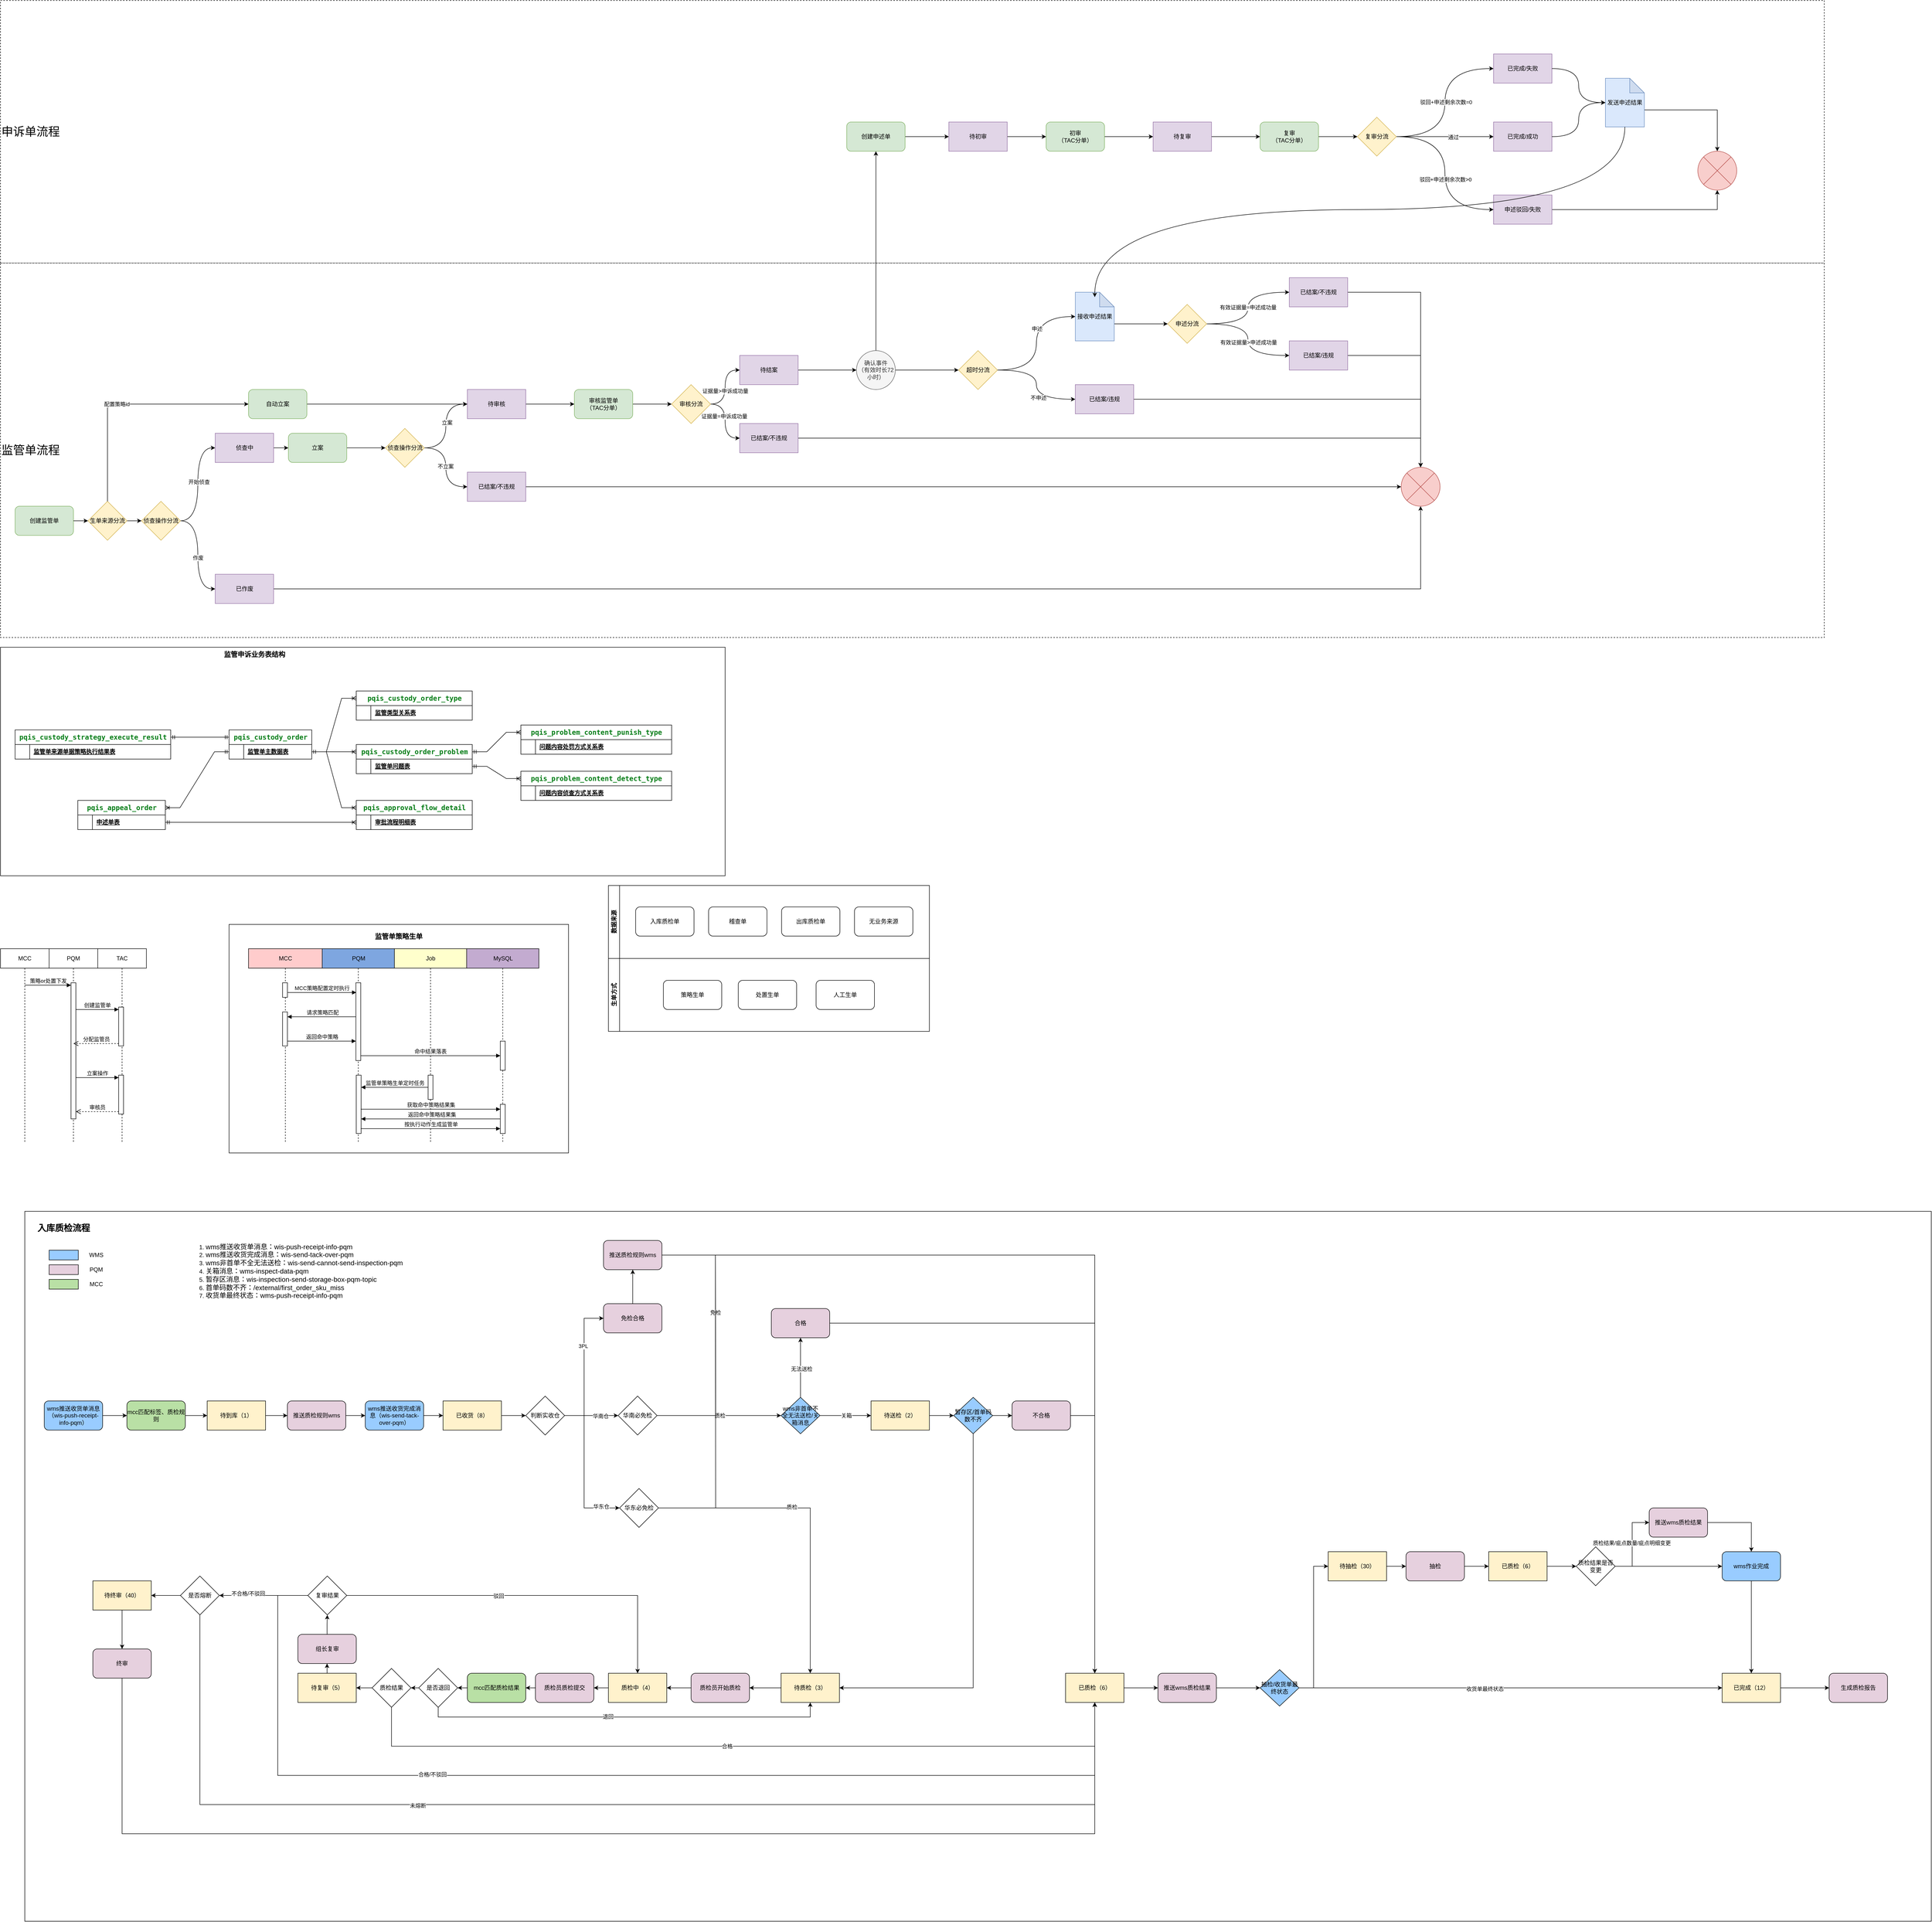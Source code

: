 <mxfile version="26.2.12">
  <diagram name="第 1 页" id="njTpoewNdy-Vw1TeN42H">
    <mxGraphModel dx="4610" dy="5350" grid="1" gridSize="10" guides="1" tooltips="1" connect="1" arrows="1" fold="1" page="1" pageScale="1" pageWidth="3300" pageHeight="4681" math="0" shadow="0">
      <root>
        <mxCell id="0" />
        <mxCell id="1" parent="0" />
        <mxCell id="ge9GeKbbKaDlYSlwU16K-106" value="" style="rounded=0;whiteSpace=wrap;html=1;" vertex="1" parent="1">
          <mxGeometry x="-40" y="-2000" width="3920" height="1460" as="geometry" />
        </mxCell>
        <mxCell id="MBfUcW-5TATtlzXj_Fss-33" value="" style="rounded=0;whiteSpace=wrap;html=1;" parent="1" vertex="1">
          <mxGeometry x="380" y="-2590" width="698" height="470" as="geometry" />
        </mxCell>
        <mxCell id="3NqC2g9XtEFXdPemZV3q-67" value="" style="rounded=0;whiteSpace=wrap;html=1;" parent="1" vertex="1">
          <mxGeometry x="-90" y="-3160" width="1490" height="470" as="geometry" />
        </mxCell>
        <mxCell id="2ctMV_hUpTNgIbvTVt2f-1" value="&lt;font style=&quot;font-size: 24px;&quot;&gt;申诉单流程&lt;/font&gt;" style="rounded=0;whiteSpace=wrap;html=1;dashed=1;align=left;" parent="1" vertex="1">
          <mxGeometry x="-90" y="-4490" width="3750" height="540" as="geometry" />
        </mxCell>
        <mxCell id="2ctMV_hUpTNgIbvTVt2f-2" value="&lt;font style=&quot;font-size: 24px;&quot;&gt;监管单流程&lt;/font&gt;" style="rounded=0;whiteSpace=wrap;html=1;dashed=1;align=left;" parent="1" vertex="1">
          <mxGeometry x="-90" y="-3950" width="3750" height="770" as="geometry" />
        </mxCell>
        <mxCell id="2ctMV_hUpTNgIbvTVt2f-3" value="创建监管单" style="rounded=1;whiteSpace=wrap;html=1;fillColor=#d5e8d4;strokeColor=#82b366;" parent="1" vertex="1">
          <mxGeometry x="-60" y="-3450" width="120" height="60" as="geometry" />
        </mxCell>
        <mxCell id="2ctMV_hUpTNgIbvTVt2f-4" style="edgeStyle=orthogonalEdgeStyle;rounded=0;orthogonalLoop=1;jettySize=auto;html=1;exitX=1;exitY=0.5;exitDx=0;exitDy=0;entryX=0;entryY=0.5;entryDx=0;entryDy=0;" parent="1" source="2ctMV_hUpTNgIbvTVt2f-3" target="3NqC2g9XtEFXdPemZV3q-1" edge="1">
          <mxGeometry relative="1" as="geometry">
            <mxPoint x="80" y="-3420" as="sourcePoint" />
          </mxGeometry>
        </mxCell>
        <mxCell id="2ctMV_hUpTNgIbvTVt2f-5" style="edgeStyle=orthogonalEdgeStyle;rounded=0;orthogonalLoop=1;jettySize=auto;html=1;exitX=1;exitY=0.5;exitDx=0;exitDy=0;entryX=0;entryY=0.5;entryDx=0;entryDy=0;curved=1;" parent="1" source="2ctMV_hUpTNgIbvTVt2f-9" target="2ctMV_hUpTNgIbvTVt2f-11" edge="1">
          <mxGeometry relative="1" as="geometry" />
        </mxCell>
        <mxCell id="2ctMV_hUpTNgIbvTVt2f-6" value="开始侦查" style="edgeLabel;html=1;align=center;verticalAlign=middle;resizable=0;points=[];" parent="2ctMV_hUpTNgIbvTVt2f-5" vertex="1" connectable="0">
          <mxGeometry x="0.053" y="-2" relative="1" as="geometry">
            <mxPoint as="offset" />
          </mxGeometry>
        </mxCell>
        <mxCell id="2ctMV_hUpTNgIbvTVt2f-7" style="edgeStyle=orthogonalEdgeStyle;rounded=0;orthogonalLoop=1;jettySize=auto;html=1;exitX=1;exitY=0.5;exitDx=0;exitDy=0;entryX=0;entryY=0.5;entryDx=0;entryDy=0;curved=1;" parent="1" source="2ctMV_hUpTNgIbvTVt2f-9" target="2ctMV_hUpTNgIbvTVt2f-13" edge="1">
          <mxGeometry relative="1" as="geometry" />
        </mxCell>
        <mxCell id="2ctMV_hUpTNgIbvTVt2f-8" value="作废" style="edgeLabel;html=1;align=center;verticalAlign=middle;resizable=0;points=[];" parent="2ctMV_hUpTNgIbvTVt2f-7" vertex="1" connectable="0">
          <mxGeometry x="0.053" relative="1" as="geometry">
            <mxPoint as="offset" />
          </mxGeometry>
        </mxCell>
        <mxCell id="2ctMV_hUpTNgIbvTVt2f-9" value="侦查操作分流" style="rhombus;whiteSpace=wrap;html=1;fillColor=#fff2cc;strokeColor=#d6b656;" parent="1" vertex="1">
          <mxGeometry x="200" y="-3460" width="80" height="80" as="geometry" />
        </mxCell>
        <mxCell id="2ctMV_hUpTNgIbvTVt2f-10" style="edgeStyle=orthogonalEdgeStyle;rounded=0;orthogonalLoop=1;jettySize=auto;html=1;exitX=1;exitY=0.5;exitDx=0;exitDy=0;entryX=0;entryY=0.5;entryDx=0;entryDy=0;" parent="1" source="2ctMV_hUpTNgIbvTVt2f-11" target="2ctMV_hUpTNgIbvTVt2f-15" edge="1">
          <mxGeometry relative="1" as="geometry" />
        </mxCell>
        <mxCell id="2ctMV_hUpTNgIbvTVt2f-11" value="侦查中" style="rounded=0;whiteSpace=wrap;html=1;fillColor=#e1d5e7;strokeColor=#9673a6;" parent="1" vertex="1">
          <mxGeometry x="351.5" y="-3600" width="120" height="60" as="geometry" />
        </mxCell>
        <mxCell id="2ctMV_hUpTNgIbvTVt2f-12" style="edgeStyle=orthogonalEdgeStyle;rounded=0;orthogonalLoop=1;jettySize=auto;html=1;exitX=1;exitY=0.5;exitDx=0;exitDy=0;entryX=0.5;entryY=1;entryDx=0;entryDy=0;" parent="1" source="2ctMV_hUpTNgIbvTVt2f-13" target="2ctMV_hUpTNgIbvTVt2f-21" edge="1">
          <mxGeometry relative="1" as="geometry">
            <mxPoint x="1440" y="-3400" as="targetPoint" />
          </mxGeometry>
        </mxCell>
        <mxCell id="2ctMV_hUpTNgIbvTVt2f-13" value="已作废" style="rounded=0;whiteSpace=wrap;html=1;fillColor=#e1d5e7;strokeColor=#9673a6;" parent="1" vertex="1">
          <mxGeometry x="351.5" y="-3310" width="120" height="60" as="geometry" />
        </mxCell>
        <mxCell id="2ctMV_hUpTNgIbvTVt2f-14" style="edgeStyle=orthogonalEdgeStyle;rounded=0;orthogonalLoop=1;jettySize=auto;html=1;exitX=1;exitY=0.5;exitDx=0;exitDy=0;entryX=0;entryY=0.5;entryDx=0;entryDy=0;" parent="1" source="2ctMV_hUpTNgIbvTVt2f-15" target="2ctMV_hUpTNgIbvTVt2f-20" edge="1">
          <mxGeometry relative="1" as="geometry" />
        </mxCell>
        <mxCell id="2ctMV_hUpTNgIbvTVt2f-15" value="立案" style="rounded=1;whiteSpace=wrap;html=1;fillColor=#d5e8d4;strokeColor=#82b366;" parent="1" vertex="1">
          <mxGeometry x="502" y="-3600" width="120" height="60" as="geometry" />
        </mxCell>
        <mxCell id="2ctMV_hUpTNgIbvTVt2f-16" style="edgeStyle=orthogonalEdgeStyle;rounded=0;orthogonalLoop=1;jettySize=auto;html=1;exitX=1;exitY=0.5;exitDx=0;exitDy=0;entryX=0;entryY=0.5;entryDx=0;entryDy=0;curved=1;" parent="1" source="2ctMV_hUpTNgIbvTVt2f-20" target="2ctMV_hUpTNgIbvTVt2f-23" edge="1">
          <mxGeometry relative="1" as="geometry" />
        </mxCell>
        <mxCell id="2ctMV_hUpTNgIbvTVt2f-17" value="立案" style="edgeLabel;html=1;align=center;verticalAlign=middle;resizable=0;points=[];" parent="2ctMV_hUpTNgIbvTVt2f-16" vertex="1" connectable="0">
          <mxGeometry x="0.079" y="-2" relative="1" as="geometry">
            <mxPoint as="offset" />
          </mxGeometry>
        </mxCell>
        <mxCell id="2ctMV_hUpTNgIbvTVt2f-18" style="edgeStyle=orthogonalEdgeStyle;rounded=0;orthogonalLoop=1;jettySize=auto;html=1;exitX=1;exitY=0.5;exitDx=0;exitDy=0;entryX=0;entryY=0.5;entryDx=0;entryDy=0;curved=1;" parent="1" source="2ctMV_hUpTNgIbvTVt2f-20" target="2ctMV_hUpTNgIbvTVt2f-25" edge="1">
          <mxGeometry relative="1" as="geometry" />
        </mxCell>
        <mxCell id="2ctMV_hUpTNgIbvTVt2f-19" value="不立案" style="edgeLabel;html=1;align=center;verticalAlign=middle;resizable=0;points=[];" parent="2ctMV_hUpTNgIbvTVt2f-18" vertex="1" connectable="0">
          <mxGeometry x="-0.035" y="-1" relative="1" as="geometry">
            <mxPoint as="offset" />
          </mxGeometry>
        </mxCell>
        <mxCell id="2ctMV_hUpTNgIbvTVt2f-20" value="侦查操作分流" style="rhombus;whiteSpace=wrap;html=1;fillColor=#fff2cc;strokeColor=#d6b656;" parent="1" vertex="1">
          <mxGeometry x="701.5" y="-3610" width="80" height="80" as="geometry" />
        </mxCell>
        <mxCell id="2ctMV_hUpTNgIbvTVt2f-21" value="" style="shape=sumEllipse;perimeter=ellipsePerimeter;whiteSpace=wrap;html=1;backgroundOutline=1;fillColor=#f8cecc;strokeColor=#b85450;" parent="1" vertex="1">
          <mxGeometry x="2790" y="-3530" width="80" height="80" as="geometry" />
        </mxCell>
        <mxCell id="2ctMV_hUpTNgIbvTVt2f-22" style="edgeStyle=orthogonalEdgeStyle;rounded=0;orthogonalLoop=1;jettySize=auto;html=1;exitX=1;exitY=0.5;exitDx=0;exitDy=0;" parent="1" source="2ctMV_hUpTNgIbvTVt2f-23" target="2ctMV_hUpTNgIbvTVt2f-27" edge="1">
          <mxGeometry relative="1" as="geometry" />
        </mxCell>
        <mxCell id="2ctMV_hUpTNgIbvTVt2f-23" value="待审核" style="rounded=0;whiteSpace=wrap;html=1;fillColor=#e1d5e7;strokeColor=#9673a6;" parent="1" vertex="1">
          <mxGeometry x="870" y="-3690" width="120" height="60" as="geometry" />
        </mxCell>
        <mxCell id="2ctMV_hUpTNgIbvTVt2f-24" style="edgeStyle=orthogonalEdgeStyle;rounded=0;orthogonalLoop=1;jettySize=auto;html=1;exitX=1;exitY=0.5;exitDx=0;exitDy=0;entryX=0;entryY=0.5;entryDx=0;entryDy=0;" parent="1" source="2ctMV_hUpTNgIbvTVt2f-25" target="2ctMV_hUpTNgIbvTVt2f-21" edge="1">
          <mxGeometry relative="1" as="geometry" />
        </mxCell>
        <mxCell id="2ctMV_hUpTNgIbvTVt2f-25" value="已结案/不违规" style="rounded=0;whiteSpace=wrap;html=1;fillColor=#e1d5e7;strokeColor=#9673a6;" parent="1" vertex="1">
          <mxGeometry x="870" y="-3520" width="120" height="60" as="geometry" />
        </mxCell>
        <mxCell id="2ctMV_hUpTNgIbvTVt2f-26" style="edgeStyle=orthogonalEdgeStyle;rounded=0;orthogonalLoop=1;jettySize=auto;html=1;exitX=1;exitY=0.5;exitDx=0;exitDy=0;entryX=0;entryY=0.5;entryDx=0;entryDy=0;" parent="1" source="2ctMV_hUpTNgIbvTVt2f-27" target="2ctMV_hUpTNgIbvTVt2f-32" edge="1">
          <mxGeometry relative="1" as="geometry" />
        </mxCell>
        <mxCell id="2ctMV_hUpTNgIbvTVt2f-27" value="审核监管单&lt;div&gt;（TAC分单）&lt;/div&gt;" style="rounded=1;whiteSpace=wrap;html=1;fillColor=#d5e8d4;strokeColor=#82b366;" parent="1" vertex="1">
          <mxGeometry x="1090" y="-3690" width="120" height="60" as="geometry" />
        </mxCell>
        <mxCell id="2ctMV_hUpTNgIbvTVt2f-28" style="edgeStyle=orthogonalEdgeStyle;rounded=0;orthogonalLoop=1;jettySize=auto;html=1;exitX=1;exitY=0.5;exitDx=0;exitDy=0;entryX=0;entryY=0.5;entryDx=0;entryDy=0;curved=1;" parent="1" source="2ctMV_hUpTNgIbvTVt2f-32" target="2ctMV_hUpTNgIbvTVt2f-36" edge="1">
          <mxGeometry relative="1" as="geometry" />
        </mxCell>
        <mxCell id="2ctMV_hUpTNgIbvTVt2f-29" value="证据量=申诉成功量" style="edgeLabel;html=1;align=center;verticalAlign=middle;resizable=0;points=[];" parent="2ctMV_hUpTNgIbvTVt2f-28" vertex="1" connectable="0">
          <mxGeometry x="-0.162" y="-2" relative="1" as="geometry">
            <mxPoint as="offset" />
          </mxGeometry>
        </mxCell>
        <mxCell id="2ctMV_hUpTNgIbvTVt2f-30" style="edgeStyle=orthogonalEdgeStyle;rounded=0;orthogonalLoop=1;jettySize=auto;html=1;exitX=1;exitY=0.5;exitDx=0;exitDy=0;entryX=0;entryY=0.5;entryDx=0;entryDy=0;curved=1;" parent="1" source="2ctMV_hUpTNgIbvTVt2f-32" target="2ctMV_hUpTNgIbvTVt2f-34" edge="1">
          <mxGeometry relative="1" as="geometry" />
        </mxCell>
        <mxCell id="2ctMV_hUpTNgIbvTVt2f-31" value="证据量&amp;gt;申诉成功量" style="edgeLabel;html=1;align=center;verticalAlign=middle;resizable=0;points=[];" parent="2ctMV_hUpTNgIbvTVt2f-30" vertex="1" connectable="0">
          <mxGeometry x="-0.1" relative="1" as="geometry">
            <mxPoint y="1" as="offset" />
          </mxGeometry>
        </mxCell>
        <mxCell id="2ctMV_hUpTNgIbvTVt2f-32" value="审核分流" style="rhombus;whiteSpace=wrap;html=1;fillColor=#fff2cc;strokeColor=#d6b656;" parent="1" vertex="1">
          <mxGeometry x="1290" y="-3700" width="80" height="80" as="geometry" />
        </mxCell>
        <mxCell id="2ctMV_hUpTNgIbvTVt2f-33" style="edgeStyle=orthogonalEdgeStyle;rounded=0;orthogonalLoop=1;jettySize=auto;html=1;exitX=1;exitY=0.5;exitDx=0;exitDy=0;entryX=0;entryY=0.5;entryDx=0;entryDy=0;" parent="1" source="2ctMV_hUpTNgIbvTVt2f-34" target="2ctMV_hUpTNgIbvTVt2f-41" edge="1">
          <mxGeometry relative="1" as="geometry" />
        </mxCell>
        <mxCell id="2ctMV_hUpTNgIbvTVt2f-34" value="待结案" style="rounded=0;whiteSpace=wrap;html=1;fillColor=#e1d5e7;strokeColor=#9673a6;" parent="1" vertex="1">
          <mxGeometry x="1430" y="-3760" width="120" height="60" as="geometry" />
        </mxCell>
        <mxCell id="2ctMV_hUpTNgIbvTVt2f-35" style="edgeStyle=orthogonalEdgeStyle;rounded=0;orthogonalLoop=1;jettySize=auto;html=1;exitX=1;exitY=0.5;exitDx=0;exitDy=0;entryX=0.5;entryY=0;entryDx=0;entryDy=0;" parent="1" source="2ctMV_hUpTNgIbvTVt2f-36" target="2ctMV_hUpTNgIbvTVt2f-21" edge="1">
          <mxGeometry relative="1" as="geometry" />
        </mxCell>
        <mxCell id="2ctMV_hUpTNgIbvTVt2f-36" value="已结案/不违规" style="rounded=0;whiteSpace=wrap;html=1;fillColor=#e1d5e7;strokeColor=#9673a6;" parent="1" vertex="1">
          <mxGeometry x="1430" y="-3620" width="120" height="60" as="geometry" />
        </mxCell>
        <mxCell id="2ctMV_hUpTNgIbvTVt2f-37" style="edgeStyle=orthogonalEdgeStyle;rounded=0;orthogonalLoop=1;jettySize=auto;html=1;exitX=0;exitY=0;exitDx=80;exitDy=65;exitPerimeter=0;entryX=0;entryY=0.5;entryDx=0;entryDy=0;" parent="1" source="2ctMV_hUpTNgIbvTVt2f-38" target="2ctMV_hUpTNgIbvTVt2f-53" edge="1">
          <mxGeometry relative="1" as="geometry" />
        </mxCell>
        <mxCell id="2ctMV_hUpTNgIbvTVt2f-38" value="接收申述结果" style="shape=note;whiteSpace=wrap;html=1;backgroundOutline=1;darkOpacity=0.05;fillColor=#dae8fc;strokeColor=#6c8ebf;" parent="1" vertex="1">
          <mxGeometry x="2120" y="-3890" width="80" height="100" as="geometry" />
        </mxCell>
        <mxCell id="2ctMV_hUpTNgIbvTVt2f-39" style="edgeStyle=orthogonalEdgeStyle;rounded=0;orthogonalLoop=1;jettySize=auto;html=1;exitX=1;exitY=0.5;exitDx=0;exitDy=0;entryX=0;entryY=0.5;entryDx=0;entryDy=0;" parent="1" source="2ctMV_hUpTNgIbvTVt2f-41" target="2ctMV_hUpTNgIbvTVt2f-44" edge="1">
          <mxGeometry relative="1" as="geometry" />
        </mxCell>
        <mxCell id="2ctMV_hUpTNgIbvTVt2f-40" style="edgeStyle=orthogonalEdgeStyle;rounded=0;orthogonalLoop=1;jettySize=auto;html=1;exitX=0.5;exitY=0;exitDx=0;exitDy=0;entryX=0.5;entryY=1;entryDx=0;entryDy=0;" parent="1" source="2ctMV_hUpTNgIbvTVt2f-41" target="2ctMV_hUpTNgIbvTVt2f-59" edge="1">
          <mxGeometry relative="1" as="geometry" />
        </mxCell>
        <mxCell id="2ctMV_hUpTNgIbvTVt2f-41" value="确认事件&lt;div&gt;（有效时长72小时）&lt;/div&gt;" style="ellipse;whiteSpace=wrap;html=1;aspect=fixed;fillColor=#f5f5f5;fontColor=#333333;strokeColor=#666666;" parent="1" vertex="1">
          <mxGeometry x="1670" y="-3770" width="80" height="80" as="geometry" />
        </mxCell>
        <mxCell id="2ctMV_hUpTNgIbvTVt2f-42" style="edgeStyle=orthogonalEdgeStyle;rounded=0;orthogonalLoop=1;jettySize=auto;html=1;exitX=1;exitY=0.5;exitDx=0;exitDy=0;entryX=0;entryY=0.5;entryDx=0;entryDy=0;curved=1;" parent="1" source="2ctMV_hUpTNgIbvTVt2f-44" target="2ctMV_hUpTNgIbvTVt2f-48" edge="1">
          <mxGeometry relative="1" as="geometry" />
        </mxCell>
        <mxCell id="2ctMV_hUpTNgIbvTVt2f-43" value="不申述" style="edgeLabel;html=1;align=center;verticalAlign=middle;resizable=0;points=[];" parent="2ctMV_hUpTNgIbvTVt2f-42" vertex="1" connectable="0">
          <mxGeometry x="0.233" y="4" relative="1" as="geometry">
            <mxPoint y="1" as="offset" />
          </mxGeometry>
        </mxCell>
        <mxCell id="2ctMV_hUpTNgIbvTVt2f-44" value="超时分流" style="rhombus;whiteSpace=wrap;html=1;fillColor=#fff2cc;strokeColor=#d6b656;" parent="1" vertex="1">
          <mxGeometry x="1880" y="-3770" width="80" height="80" as="geometry" />
        </mxCell>
        <mxCell id="2ctMV_hUpTNgIbvTVt2f-45" style="edgeStyle=orthogonalEdgeStyle;rounded=0;orthogonalLoop=1;jettySize=auto;html=1;exitX=1;exitY=0.5;exitDx=0;exitDy=0;entryX=0;entryY=0.5;entryDx=0;entryDy=0;entryPerimeter=0;curved=1;" parent="1" source="2ctMV_hUpTNgIbvTVt2f-44" target="2ctMV_hUpTNgIbvTVt2f-38" edge="1">
          <mxGeometry relative="1" as="geometry" />
        </mxCell>
        <mxCell id="2ctMV_hUpTNgIbvTVt2f-46" value="申述" style="edgeLabel;html=1;align=center;verticalAlign=middle;resizable=0;points=[];" parent="2ctMV_hUpTNgIbvTVt2f-45" vertex="1" connectable="0">
          <mxGeometry x="0.229" y="-1" relative="1" as="geometry">
            <mxPoint y="1" as="offset" />
          </mxGeometry>
        </mxCell>
        <mxCell id="2ctMV_hUpTNgIbvTVt2f-47" style="edgeStyle=orthogonalEdgeStyle;rounded=0;orthogonalLoop=1;jettySize=auto;html=1;exitX=1;exitY=0.5;exitDx=0;exitDy=0;entryX=0.5;entryY=0;entryDx=0;entryDy=0;" parent="1" source="2ctMV_hUpTNgIbvTVt2f-48" target="2ctMV_hUpTNgIbvTVt2f-21" edge="1">
          <mxGeometry relative="1" as="geometry" />
        </mxCell>
        <mxCell id="2ctMV_hUpTNgIbvTVt2f-48" value="已结案/违规" style="rounded=0;whiteSpace=wrap;html=1;fillColor=#e1d5e7;strokeColor=#9673a6;" parent="1" vertex="1">
          <mxGeometry x="2120" y="-3700" width="120" height="60" as="geometry" />
        </mxCell>
        <mxCell id="2ctMV_hUpTNgIbvTVt2f-49" style="edgeStyle=orthogonalEdgeStyle;rounded=0;orthogonalLoop=1;jettySize=auto;html=1;exitX=1;exitY=0.5;exitDx=0;exitDy=0;entryX=0;entryY=0.5;entryDx=0;entryDy=0;curved=1;" parent="1" source="2ctMV_hUpTNgIbvTVt2f-53" target="2ctMV_hUpTNgIbvTVt2f-55" edge="1">
          <mxGeometry relative="1" as="geometry" />
        </mxCell>
        <mxCell id="2ctMV_hUpTNgIbvTVt2f-50" value="有效证据量=申述成功量" style="edgeLabel;html=1;align=center;verticalAlign=middle;resizable=0;points=[];" parent="2ctMV_hUpTNgIbvTVt2f-49" vertex="1" connectable="0">
          <mxGeometry x="0.018" relative="1" as="geometry">
            <mxPoint as="offset" />
          </mxGeometry>
        </mxCell>
        <mxCell id="2ctMV_hUpTNgIbvTVt2f-51" style="edgeStyle=orthogonalEdgeStyle;rounded=0;orthogonalLoop=1;jettySize=auto;html=1;exitX=1;exitY=0.5;exitDx=0;exitDy=0;entryX=0;entryY=0.5;entryDx=0;entryDy=0;curved=1;" parent="1" source="2ctMV_hUpTNgIbvTVt2f-53" target="2ctMV_hUpTNgIbvTVt2f-57" edge="1">
          <mxGeometry relative="1" as="geometry" />
        </mxCell>
        <mxCell id="2ctMV_hUpTNgIbvTVt2f-52" value="有效证据量&amp;gt;申述成功量" style="edgeLabel;html=1;align=center;verticalAlign=middle;resizable=0;points=[];" parent="2ctMV_hUpTNgIbvTVt2f-51" vertex="1" connectable="0">
          <mxGeometry x="0.048" y="1" relative="1" as="geometry">
            <mxPoint as="offset" />
          </mxGeometry>
        </mxCell>
        <mxCell id="2ctMV_hUpTNgIbvTVt2f-53" value="申述分流" style="rhombus;whiteSpace=wrap;html=1;fillColor=#fff2cc;strokeColor=#d6b656;" parent="1" vertex="1">
          <mxGeometry x="2310" y="-3865" width="80" height="80" as="geometry" />
        </mxCell>
        <mxCell id="2ctMV_hUpTNgIbvTVt2f-54" style="edgeStyle=orthogonalEdgeStyle;rounded=0;orthogonalLoop=1;jettySize=auto;html=1;exitX=1;exitY=0.5;exitDx=0;exitDy=0;entryX=0.5;entryY=0;entryDx=0;entryDy=0;" parent="1" source="2ctMV_hUpTNgIbvTVt2f-55" target="2ctMV_hUpTNgIbvTVt2f-21" edge="1">
          <mxGeometry relative="1" as="geometry" />
        </mxCell>
        <mxCell id="2ctMV_hUpTNgIbvTVt2f-55" value="已结案/不违规" style="rounded=0;whiteSpace=wrap;html=1;fillColor=#e1d5e7;strokeColor=#9673a6;" parent="1" vertex="1">
          <mxGeometry x="2560" y="-3920" width="120" height="60" as="geometry" />
        </mxCell>
        <mxCell id="2ctMV_hUpTNgIbvTVt2f-56" style="edgeStyle=orthogonalEdgeStyle;rounded=0;orthogonalLoop=1;jettySize=auto;html=1;exitX=1;exitY=0.5;exitDx=0;exitDy=0;entryX=0.5;entryY=0;entryDx=0;entryDy=0;" parent="1" source="2ctMV_hUpTNgIbvTVt2f-57" target="2ctMV_hUpTNgIbvTVt2f-21" edge="1">
          <mxGeometry relative="1" as="geometry" />
        </mxCell>
        <mxCell id="2ctMV_hUpTNgIbvTVt2f-57" value="已结案/违规" style="rounded=0;whiteSpace=wrap;html=1;fillColor=#e1d5e7;strokeColor=#9673a6;" parent="1" vertex="1">
          <mxGeometry x="2560" y="-3790" width="120" height="60" as="geometry" />
        </mxCell>
        <mxCell id="2ctMV_hUpTNgIbvTVt2f-58" style="edgeStyle=orthogonalEdgeStyle;rounded=0;orthogonalLoop=1;jettySize=auto;html=1;exitX=1;exitY=0.5;exitDx=0;exitDy=0;entryX=0;entryY=0.5;entryDx=0;entryDy=0;" parent="1" source="2ctMV_hUpTNgIbvTVt2f-59" target="2ctMV_hUpTNgIbvTVt2f-63" edge="1">
          <mxGeometry relative="1" as="geometry" />
        </mxCell>
        <mxCell id="2ctMV_hUpTNgIbvTVt2f-59" value="创建申述单" style="rounded=1;whiteSpace=wrap;html=1;fillColor=#d5e8d4;strokeColor=#82b366;" parent="1" vertex="1">
          <mxGeometry x="1650" y="-4240" width="120" height="60" as="geometry" />
        </mxCell>
        <mxCell id="2ctMV_hUpTNgIbvTVt2f-60" style="edgeStyle=orthogonalEdgeStyle;rounded=0;orthogonalLoop=1;jettySize=auto;html=1;exitX=1;exitY=0.5;exitDx=0;exitDy=0;entryX=0;entryY=0.5;entryDx=0;entryDy=0;" parent="1" source="2ctMV_hUpTNgIbvTVt2f-61" target="2ctMV_hUpTNgIbvTVt2f-65" edge="1">
          <mxGeometry relative="1" as="geometry" />
        </mxCell>
        <mxCell id="2ctMV_hUpTNgIbvTVt2f-61" value="初审&lt;br&gt;（TAC分单）" style="rounded=1;whiteSpace=wrap;html=1;fillColor=#d5e8d4;strokeColor=#82b366;" parent="1" vertex="1">
          <mxGeometry x="2060" y="-4240" width="120" height="60" as="geometry" />
        </mxCell>
        <mxCell id="2ctMV_hUpTNgIbvTVt2f-62" style="edgeStyle=orthogonalEdgeStyle;rounded=0;orthogonalLoop=1;jettySize=auto;html=1;exitX=1;exitY=0.5;exitDx=0;exitDy=0;entryX=0;entryY=0.5;entryDx=0;entryDy=0;" parent="1" source="2ctMV_hUpTNgIbvTVt2f-63" target="2ctMV_hUpTNgIbvTVt2f-61" edge="1">
          <mxGeometry relative="1" as="geometry" />
        </mxCell>
        <mxCell id="2ctMV_hUpTNgIbvTVt2f-63" value="待初审" style="rounded=0;whiteSpace=wrap;html=1;fillColor=#e1d5e7;strokeColor=#9673a6;" parent="1" vertex="1">
          <mxGeometry x="1860" y="-4240" width="120" height="60" as="geometry" />
        </mxCell>
        <mxCell id="2ctMV_hUpTNgIbvTVt2f-64" style="edgeStyle=orthogonalEdgeStyle;rounded=0;orthogonalLoop=1;jettySize=auto;html=1;exitX=1;exitY=0.5;exitDx=0;exitDy=0;entryX=0;entryY=0.5;entryDx=0;entryDy=0;" parent="1" source="2ctMV_hUpTNgIbvTVt2f-65" target="2ctMV_hUpTNgIbvTVt2f-67" edge="1">
          <mxGeometry relative="1" as="geometry" />
        </mxCell>
        <mxCell id="2ctMV_hUpTNgIbvTVt2f-65" value="待复审" style="rounded=0;whiteSpace=wrap;html=1;fillColor=#e1d5e7;strokeColor=#9673a6;" parent="1" vertex="1">
          <mxGeometry x="2280" y="-4240" width="120" height="60" as="geometry" />
        </mxCell>
        <mxCell id="2ctMV_hUpTNgIbvTVt2f-66" style="edgeStyle=orthogonalEdgeStyle;rounded=0;orthogonalLoop=1;jettySize=auto;html=1;exitX=1;exitY=0.5;exitDx=0;exitDy=0;" parent="1" source="2ctMV_hUpTNgIbvTVt2f-67" target="2ctMV_hUpTNgIbvTVt2f-74" edge="1">
          <mxGeometry relative="1" as="geometry" />
        </mxCell>
        <mxCell id="2ctMV_hUpTNgIbvTVt2f-67" value="复审&lt;div&gt;（TAC分单）&lt;/div&gt;" style="rounded=1;whiteSpace=wrap;html=1;fillColor=#d5e8d4;strokeColor=#82b366;" parent="1" vertex="1">
          <mxGeometry x="2500" y="-4240" width="120" height="60" as="geometry" />
        </mxCell>
        <mxCell id="2ctMV_hUpTNgIbvTVt2f-68" style="edgeStyle=orthogonalEdgeStyle;rounded=0;orthogonalLoop=1;jettySize=auto;html=1;exitX=1;exitY=0.5;exitDx=0;exitDy=0;entryX=0;entryY=0.5;entryDx=0;entryDy=0;curved=1;" parent="1" source="2ctMV_hUpTNgIbvTVt2f-74" target="2ctMV_hUpTNgIbvTVt2f-75" edge="1">
          <mxGeometry relative="1" as="geometry" />
        </mxCell>
        <mxCell id="2ctMV_hUpTNgIbvTVt2f-69" value="驳回+申述剩余次数=0" style="edgeLabel;html=1;align=center;verticalAlign=middle;resizable=0;points=[];" parent="2ctMV_hUpTNgIbvTVt2f-68" vertex="1" connectable="0">
          <mxGeometry x="0.009" y="-2" relative="1" as="geometry">
            <mxPoint as="offset" />
          </mxGeometry>
        </mxCell>
        <mxCell id="2ctMV_hUpTNgIbvTVt2f-70" style="edgeStyle=orthogonalEdgeStyle;rounded=0;orthogonalLoop=1;jettySize=auto;html=1;exitX=1;exitY=0.5;exitDx=0;exitDy=0;entryX=0;entryY=0.5;entryDx=0;entryDy=0;" parent="1" source="2ctMV_hUpTNgIbvTVt2f-74" target="2ctMV_hUpTNgIbvTVt2f-76" edge="1">
          <mxGeometry relative="1" as="geometry" />
        </mxCell>
        <mxCell id="2ctMV_hUpTNgIbvTVt2f-71" value="通过" style="edgeLabel;html=1;align=center;verticalAlign=middle;resizable=0;points=[];" parent="2ctMV_hUpTNgIbvTVt2f-70" vertex="1" connectable="0">
          <mxGeometry x="0.17" relative="1" as="geometry">
            <mxPoint y="1" as="offset" />
          </mxGeometry>
        </mxCell>
        <mxCell id="2ctMV_hUpTNgIbvTVt2f-72" style="edgeStyle=orthogonalEdgeStyle;rounded=0;orthogonalLoop=1;jettySize=auto;html=1;exitX=1;exitY=0.5;exitDx=0;exitDy=0;entryX=0;entryY=0.5;entryDx=0;entryDy=0;curved=1;" parent="1" source="2ctMV_hUpTNgIbvTVt2f-74" target="2ctMV_hUpTNgIbvTVt2f-78" edge="1">
          <mxGeometry relative="1" as="geometry" />
        </mxCell>
        <mxCell id="2ctMV_hUpTNgIbvTVt2f-73" value="驳回+申述剩余次数&amp;gt;0" style="edgeLabel;html=1;align=center;verticalAlign=middle;resizable=0;points=[];" parent="2ctMV_hUpTNgIbvTVt2f-72" vertex="1" connectable="0">
          <mxGeometry x="0.066" y="1" relative="1" as="geometry">
            <mxPoint y="1" as="offset" />
          </mxGeometry>
        </mxCell>
        <mxCell id="2ctMV_hUpTNgIbvTVt2f-74" value="复审分流" style="rhombus;whiteSpace=wrap;html=1;fillColor=#fff2cc;strokeColor=#d6b656;" parent="1" vertex="1">
          <mxGeometry x="2700" y="-4250" width="80" height="80" as="geometry" />
        </mxCell>
        <mxCell id="2ctMV_hUpTNgIbvTVt2f-75" value="已完成/失败" style="rounded=0;whiteSpace=wrap;html=1;fillColor=#e1d5e7;strokeColor=#9673a6;" parent="1" vertex="1">
          <mxGeometry x="2980" y="-4380" width="120" height="60" as="geometry" />
        </mxCell>
        <mxCell id="2ctMV_hUpTNgIbvTVt2f-76" value="已完成/成功" style="rounded=0;whiteSpace=wrap;html=1;fillColor=#e1d5e7;strokeColor=#9673a6;" parent="1" vertex="1">
          <mxGeometry x="2980" y="-4240" width="120" height="60" as="geometry" />
        </mxCell>
        <mxCell id="2ctMV_hUpTNgIbvTVt2f-77" style="edgeStyle=orthogonalEdgeStyle;rounded=0;orthogonalLoop=1;jettySize=auto;html=1;exitX=1;exitY=0.5;exitDx=0;exitDy=0;entryX=0.5;entryY=1;entryDx=0;entryDy=0;" parent="1" source="2ctMV_hUpTNgIbvTVt2f-78" target="2ctMV_hUpTNgIbvTVt2f-83" edge="1">
          <mxGeometry relative="1" as="geometry" />
        </mxCell>
        <mxCell id="2ctMV_hUpTNgIbvTVt2f-78" value="申述驳回/失败" style="rounded=0;whiteSpace=wrap;html=1;fillColor=#e1d5e7;strokeColor=#9673a6;" parent="1" vertex="1">
          <mxGeometry x="2980" y="-4090" width="120" height="60" as="geometry" />
        </mxCell>
        <mxCell id="2ctMV_hUpTNgIbvTVt2f-79" style="edgeStyle=orthogonalEdgeStyle;rounded=0;orthogonalLoop=1;jettySize=auto;html=1;exitX=0;exitY=0;exitDx=80;exitDy=65;exitPerimeter=0;entryX=0.5;entryY=0;entryDx=0;entryDy=0;" parent="1" source="2ctMV_hUpTNgIbvTVt2f-80" target="2ctMV_hUpTNgIbvTVt2f-83" edge="1">
          <mxGeometry relative="1" as="geometry" />
        </mxCell>
        <mxCell id="2ctMV_hUpTNgIbvTVt2f-80" value="发送申述结果" style="shape=note;whiteSpace=wrap;html=1;backgroundOutline=1;darkOpacity=0.05;fillColor=#dae8fc;strokeColor=#6c8ebf;" parent="1" vertex="1">
          <mxGeometry x="3210" y="-4330" width="80" height="100" as="geometry" />
        </mxCell>
        <mxCell id="2ctMV_hUpTNgIbvTVt2f-81" style="edgeStyle=orthogonalEdgeStyle;rounded=0;orthogonalLoop=1;jettySize=auto;html=1;exitX=1;exitY=0.5;exitDx=0;exitDy=0;entryX=0;entryY=0.5;entryDx=0;entryDy=0;entryPerimeter=0;curved=1;" parent="1" source="2ctMV_hUpTNgIbvTVt2f-75" target="2ctMV_hUpTNgIbvTVt2f-80" edge="1">
          <mxGeometry relative="1" as="geometry" />
        </mxCell>
        <mxCell id="2ctMV_hUpTNgIbvTVt2f-82" style="edgeStyle=orthogonalEdgeStyle;rounded=0;orthogonalLoop=1;jettySize=auto;html=1;exitX=1;exitY=0.5;exitDx=0;exitDy=0;entryX=0;entryY=0.5;entryDx=0;entryDy=0;entryPerimeter=0;curved=1;" parent="1" source="2ctMV_hUpTNgIbvTVt2f-76" target="2ctMV_hUpTNgIbvTVt2f-80" edge="1">
          <mxGeometry relative="1" as="geometry" />
        </mxCell>
        <mxCell id="2ctMV_hUpTNgIbvTVt2f-83" value="" style="shape=sumEllipse;perimeter=ellipsePerimeter;whiteSpace=wrap;html=1;backgroundOutline=1;fillColor=#f8cecc;strokeColor=#b85450;" parent="1" vertex="1">
          <mxGeometry x="3400" y="-4180" width="80" height="80" as="geometry" />
        </mxCell>
        <mxCell id="2ctMV_hUpTNgIbvTVt2f-84" style="edgeStyle=orthogonalEdgeStyle;rounded=0;orthogonalLoop=1;jettySize=auto;html=1;exitX=0.5;exitY=1;exitDx=0;exitDy=0;exitPerimeter=0;entryX=0.5;entryY=0.1;entryDx=0;entryDy=0;entryPerimeter=0;curved=1;" parent="1" source="2ctMV_hUpTNgIbvTVt2f-80" target="2ctMV_hUpTNgIbvTVt2f-38" edge="1">
          <mxGeometry relative="1" as="geometry" />
        </mxCell>
        <mxCell id="iF9A9jj1l0Twum9n6Ebi-5" value="数据来源" style="swimlane;horizontal=0;whiteSpace=wrap;html=1;" parent="1" vertex="1">
          <mxGeometry x="1160" y="-2670" width="660" height="150" as="geometry">
            <mxRectangle x="-60" y="-2920" width="40" height="80" as="alternateBounds" />
          </mxGeometry>
        </mxCell>
        <mxCell id="iF9A9jj1l0Twum9n6Ebi-1" value="入库质检单" style="rounded=1;whiteSpace=wrap;html=1;" parent="iF9A9jj1l0Twum9n6Ebi-5" vertex="1">
          <mxGeometry x="56" y="44" width="120" height="60" as="geometry" />
        </mxCell>
        <mxCell id="iF9A9jj1l0Twum9n6Ebi-2" value="稽查单" style="rounded=1;whiteSpace=wrap;html=1;" parent="iF9A9jj1l0Twum9n6Ebi-5" vertex="1">
          <mxGeometry x="206" y="44" width="120" height="60" as="geometry" />
        </mxCell>
        <mxCell id="iF9A9jj1l0Twum9n6Ebi-3" value="出库质检单" style="rounded=1;whiteSpace=wrap;html=1;" parent="iF9A9jj1l0Twum9n6Ebi-5" vertex="1">
          <mxGeometry x="356" y="44" width="120" height="60" as="geometry" />
        </mxCell>
        <mxCell id="iF9A9jj1l0Twum9n6Ebi-4" value="无业务来源" style="rounded=1;whiteSpace=wrap;html=1;" parent="iF9A9jj1l0Twum9n6Ebi-5" vertex="1">
          <mxGeometry x="506" y="44" width="120" height="60" as="geometry" />
        </mxCell>
        <mxCell id="iF9A9jj1l0Twum9n6Ebi-9" value="生单方式" style="swimlane;horizontal=0;whiteSpace=wrap;html=1;" parent="1" vertex="1">
          <mxGeometry x="1160" y="-2520" width="660" height="150" as="geometry">
            <mxRectangle x="-60" y="-2920" width="40" height="80" as="alternateBounds" />
          </mxGeometry>
        </mxCell>
        <mxCell id="iF9A9jj1l0Twum9n6Ebi-6" value="策略生单" style="rounded=1;whiteSpace=wrap;html=1;" parent="iF9A9jj1l0Twum9n6Ebi-9" vertex="1">
          <mxGeometry x="113" y="45" width="120" height="60" as="geometry" />
        </mxCell>
        <mxCell id="iF9A9jj1l0Twum9n6Ebi-7" value="处置生单" style="rounded=1;whiteSpace=wrap;html=1;" parent="iF9A9jj1l0Twum9n6Ebi-9" vertex="1">
          <mxGeometry x="267" y="45" width="120" height="60" as="geometry" />
        </mxCell>
        <mxCell id="iF9A9jj1l0Twum9n6Ebi-8" value="人工生单" style="rounded=1;whiteSpace=wrap;html=1;" parent="iF9A9jj1l0Twum9n6Ebi-9" vertex="1">
          <mxGeometry x="427" y="45" width="120" height="60" as="geometry" />
        </mxCell>
        <mxCell id="3NqC2g9XtEFXdPemZV3q-2" style="edgeStyle=orthogonalEdgeStyle;rounded=0;orthogonalLoop=1;jettySize=auto;html=1;exitX=1;exitY=0.5;exitDx=0;exitDy=0;entryX=0;entryY=0.5;entryDx=0;entryDy=0;" parent="1" source="3NqC2g9XtEFXdPemZV3q-1" target="2ctMV_hUpTNgIbvTVt2f-9" edge="1">
          <mxGeometry relative="1" as="geometry" />
        </mxCell>
        <mxCell id="3NqC2g9XtEFXdPemZV3q-3" style="edgeStyle=orthogonalEdgeStyle;rounded=0;orthogonalLoop=1;jettySize=auto;html=1;exitX=1;exitY=0.5;exitDx=0;exitDy=0;entryX=0;entryY=0.5;entryDx=0;entryDy=0;" parent="1" source="3NqC2g9XtEFXdPemZV3q-5" target="2ctMV_hUpTNgIbvTVt2f-23" edge="1">
          <mxGeometry relative="1" as="geometry" />
        </mxCell>
        <mxCell id="3NqC2g9XtEFXdPemZV3q-1" value="生单来源分流" style="rhombus;whiteSpace=wrap;html=1;fillColor=#fff2cc;strokeColor=#d6b656;" parent="1" vertex="1">
          <mxGeometry x="90" y="-3460" width="80" height="80" as="geometry" />
        </mxCell>
        <mxCell id="3NqC2g9XtEFXdPemZV3q-6" value="" style="edgeStyle=orthogonalEdgeStyle;rounded=0;orthogonalLoop=1;jettySize=auto;html=1;exitX=0.5;exitY=0;exitDx=0;exitDy=0;entryX=0;entryY=0.5;entryDx=0;entryDy=0;" parent="1" source="3NqC2g9XtEFXdPemZV3q-1" target="3NqC2g9XtEFXdPemZV3q-5" edge="1">
          <mxGeometry relative="1" as="geometry">
            <mxPoint x="130" y="-3460" as="sourcePoint" />
            <mxPoint x="870" y="-3660" as="targetPoint" />
          </mxGeometry>
        </mxCell>
        <mxCell id="3NqC2g9XtEFXdPemZV3q-7" value="配置策略id" style="edgeLabel;html=1;align=center;verticalAlign=middle;resizable=0;points=[];" parent="3NqC2g9XtEFXdPemZV3q-6" vertex="1" connectable="0">
          <mxGeometry x="-0.107" relative="1" as="geometry">
            <mxPoint as="offset" />
          </mxGeometry>
        </mxCell>
        <mxCell id="3NqC2g9XtEFXdPemZV3q-5" value="自动立案" style="rounded=1;whiteSpace=wrap;html=1;fillColor=#d5e8d4;strokeColor=#82b366;" parent="1" vertex="1">
          <mxGeometry x="420" y="-3690" width="120" height="60" as="geometry" />
        </mxCell>
        <mxCell id="3NqC2g9XtEFXdPemZV3q-8" value="&lt;div style=&quot;background-color:#ffffff;color:#080808&quot;&gt;&lt;pre style=&quot;font-family:&#39;JetBrains Mono&#39;,monospace;font-size:10.5pt;&quot;&gt;&lt;span style=&quot;color:#067d17;&quot;&gt;pqis_custody_order&lt;/span&gt;&lt;/pre&gt;&lt;/div&gt;" style="shape=table;startSize=30;container=1;collapsible=1;childLayout=tableLayout;fixedRows=1;rowLines=0;fontStyle=1;align=center;resizeLast=1;html=1;" parent="1" vertex="1">
          <mxGeometry x="380" y="-2990" width="170" height="60" as="geometry" />
        </mxCell>
        <mxCell id="3NqC2g9XtEFXdPemZV3q-9" value="" style="shape=tableRow;horizontal=0;startSize=0;swimlaneHead=0;swimlaneBody=0;fillColor=none;collapsible=0;dropTarget=0;points=[[0,0.5],[1,0.5]];portConstraint=eastwest;top=0;left=0;right=0;bottom=1;" parent="3NqC2g9XtEFXdPemZV3q-8" vertex="1">
          <mxGeometry y="30" width="170" height="30" as="geometry" />
        </mxCell>
        <mxCell id="3NqC2g9XtEFXdPemZV3q-10" value="" style="shape=partialRectangle;connectable=0;fillColor=none;top=0;left=0;bottom=0;right=0;fontStyle=1;overflow=hidden;whiteSpace=wrap;html=1;" parent="3NqC2g9XtEFXdPemZV3q-9" vertex="1">
          <mxGeometry width="30" height="30" as="geometry">
            <mxRectangle width="30" height="30" as="alternateBounds" />
          </mxGeometry>
        </mxCell>
        <mxCell id="3NqC2g9XtEFXdPemZV3q-11" value="监管单主数据表" style="shape=partialRectangle;connectable=0;fillColor=none;top=0;left=0;bottom=0;right=0;align=left;spacingLeft=6;fontStyle=5;overflow=hidden;whiteSpace=wrap;html=1;" parent="3NqC2g9XtEFXdPemZV3q-9" vertex="1">
          <mxGeometry x="30" width="140" height="30" as="geometry">
            <mxRectangle width="140" height="30" as="alternateBounds" />
          </mxGeometry>
        </mxCell>
        <mxCell id="3NqC2g9XtEFXdPemZV3q-22" value="&lt;div style=&quot;background-color: rgb(255, 255, 255); color: rgb(8, 8, 8);&quot;&gt;&lt;pre style=&quot;font-family:&#39;JetBrains Mono&#39;,monospace;font-size:10.5pt;&quot;&gt;&lt;div&gt;&lt;pre style=&quot;font-family:&#39;JetBrains Mono&#39;,monospace;font-size:10.5pt;&quot;&gt;&lt;span style=&quot;color:#067d17;&quot;&gt;pqis_custody_order_type&lt;/span&gt;&lt;/pre&gt;&lt;/div&gt;&lt;/pre&gt;&lt;/div&gt;" style="shape=table;startSize=30;container=1;collapsible=1;childLayout=tableLayout;fixedRows=1;rowLines=0;fontStyle=1;align=center;resizeLast=1;html=1;" parent="1" vertex="1">
          <mxGeometry x="641.5" y="-3070" width="238.5" height="60" as="geometry" />
        </mxCell>
        <mxCell id="3NqC2g9XtEFXdPemZV3q-23" value="" style="shape=tableRow;horizontal=0;startSize=0;swimlaneHead=0;swimlaneBody=0;fillColor=none;collapsible=0;dropTarget=0;points=[[0,0.5],[1,0.5]];portConstraint=eastwest;top=0;left=0;right=0;bottom=1;" parent="3NqC2g9XtEFXdPemZV3q-22" vertex="1">
          <mxGeometry y="30" width="238.5" height="30" as="geometry" />
        </mxCell>
        <mxCell id="3NqC2g9XtEFXdPemZV3q-24" value="" style="shape=partialRectangle;connectable=0;fillColor=none;top=0;left=0;bottom=0;right=0;fontStyle=1;overflow=hidden;whiteSpace=wrap;html=1;" parent="3NqC2g9XtEFXdPemZV3q-23" vertex="1">
          <mxGeometry width="30" height="30" as="geometry">
            <mxRectangle width="30" height="30" as="alternateBounds" />
          </mxGeometry>
        </mxCell>
        <mxCell id="3NqC2g9XtEFXdPemZV3q-25" value="监管类型关系表" style="shape=partialRectangle;connectable=0;fillColor=none;top=0;left=0;bottom=0;right=0;align=left;spacingLeft=6;fontStyle=5;overflow=hidden;whiteSpace=wrap;html=1;" parent="3NqC2g9XtEFXdPemZV3q-23" vertex="1">
          <mxGeometry x="30" width="208.5" height="30" as="geometry">
            <mxRectangle width="208.5" height="30" as="alternateBounds" />
          </mxGeometry>
        </mxCell>
        <mxCell id="3NqC2g9XtEFXdPemZV3q-36" value="&lt;div style=&quot;background-color: rgb(255, 255, 255); color: rgb(8, 8, 8);&quot;&gt;&lt;pre style=&quot;font-family:&#39;JetBrains Mono&#39;,monospace;font-size:10.5pt;&quot;&gt;&lt;div&gt;&lt;pre style=&quot;font-family:&#39;JetBrains Mono&#39;,monospace;font-size:10.5pt;&quot;&gt;&lt;span style=&quot;color: rgb(6, 125, 23);&quot;&gt;pqis_custody_order_problem&lt;/span&gt;&lt;/pre&gt;&lt;/div&gt;&lt;/pre&gt;&lt;/div&gt;" style="shape=table;startSize=30;container=1;collapsible=1;childLayout=tableLayout;fixedRows=1;rowLines=0;fontStyle=1;align=center;resizeLast=1;html=1;" parent="1" vertex="1">
          <mxGeometry x="641.5" y="-2960" width="238.5" height="60" as="geometry" />
        </mxCell>
        <mxCell id="3NqC2g9XtEFXdPemZV3q-37" value="" style="shape=tableRow;horizontal=0;startSize=0;swimlaneHead=0;swimlaneBody=0;fillColor=none;collapsible=0;dropTarget=0;points=[[0,0.5],[1,0.5]];portConstraint=eastwest;top=0;left=0;right=0;bottom=1;" parent="3NqC2g9XtEFXdPemZV3q-36" vertex="1">
          <mxGeometry y="30" width="238.5" height="30" as="geometry" />
        </mxCell>
        <mxCell id="3NqC2g9XtEFXdPemZV3q-38" value="" style="shape=partialRectangle;connectable=0;fillColor=none;top=0;left=0;bottom=0;right=0;fontStyle=1;overflow=hidden;whiteSpace=wrap;html=1;" parent="3NqC2g9XtEFXdPemZV3q-37" vertex="1">
          <mxGeometry width="30" height="30" as="geometry">
            <mxRectangle width="30" height="30" as="alternateBounds" />
          </mxGeometry>
        </mxCell>
        <mxCell id="3NqC2g9XtEFXdPemZV3q-39" value="监管单问题表" style="shape=partialRectangle;connectable=0;fillColor=none;top=0;left=0;bottom=0;right=0;align=left;spacingLeft=6;fontStyle=5;overflow=hidden;whiteSpace=wrap;html=1;" parent="3NqC2g9XtEFXdPemZV3q-37" vertex="1">
          <mxGeometry x="30" width="208.5" height="30" as="geometry">
            <mxRectangle width="208.5" height="30" as="alternateBounds" />
          </mxGeometry>
        </mxCell>
        <mxCell id="3NqC2g9XtEFXdPemZV3q-40" value="&lt;div style=&quot;background-color: rgb(255, 255, 255); color: rgb(8, 8, 8);&quot;&gt;&lt;pre style=&quot;font-family:&#39;JetBrains Mono&#39;,monospace;font-size:10.5pt;&quot;&gt;&lt;pre style=&quot;font-family:&#39;JetBrains Mono&#39;,monospace;font-size:10.5pt;&quot;&gt;&lt;div&gt;&lt;pre style=&quot;font-family:&#39;JetBrains Mono&#39;,monospace;font-size:10.5pt;&quot;&gt;&lt;span style=&quot;color:#067d17;&quot;&gt;pqis_custody_strategy_execute_result&lt;/span&gt;&lt;/pre&gt;&lt;/div&gt;&lt;/pre&gt;&lt;/pre&gt;&lt;/div&gt;" style="shape=table;startSize=30;container=1;collapsible=1;childLayout=tableLayout;fixedRows=1;rowLines=0;fontStyle=1;align=center;resizeLast=1;html=1;" parent="1" vertex="1">
          <mxGeometry x="-60" y="-2990" width="320" height="60" as="geometry" />
        </mxCell>
        <mxCell id="3NqC2g9XtEFXdPemZV3q-41" value="" style="shape=tableRow;horizontal=0;startSize=0;swimlaneHead=0;swimlaneBody=0;fillColor=none;collapsible=0;dropTarget=0;points=[[0,0.5],[1,0.5]];portConstraint=eastwest;top=0;left=0;right=0;bottom=1;" parent="3NqC2g9XtEFXdPemZV3q-40" vertex="1">
          <mxGeometry y="30" width="320" height="30" as="geometry" />
        </mxCell>
        <mxCell id="3NqC2g9XtEFXdPemZV3q-42" value="" style="shape=partialRectangle;connectable=0;fillColor=none;top=0;left=0;bottom=0;right=0;fontStyle=1;overflow=hidden;whiteSpace=wrap;html=1;" parent="3NqC2g9XtEFXdPemZV3q-41" vertex="1">
          <mxGeometry width="30" height="30" as="geometry">
            <mxRectangle width="30" height="30" as="alternateBounds" />
          </mxGeometry>
        </mxCell>
        <mxCell id="3NqC2g9XtEFXdPemZV3q-43" value="监管单来源单据策略执行结果表" style="shape=partialRectangle;connectable=0;fillColor=none;top=0;left=0;bottom=0;right=0;align=left;spacingLeft=6;fontStyle=5;overflow=hidden;whiteSpace=wrap;html=1;" parent="3NqC2g9XtEFXdPemZV3q-41" vertex="1">
          <mxGeometry x="30" width="290" height="30" as="geometry">
            <mxRectangle width="290" height="30" as="alternateBounds" />
          </mxGeometry>
        </mxCell>
        <mxCell id="3NqC2g9XtEFXdPemZV3q-44" value="&lt;div style=&quot;background-color: rgb(255, 255, 255); color: rgb(8, 8, 8);&quot;&gt;&lt;pre style=&quot;font-family:&#39;JetBrains Mono&#39;,monospace;font-size:10.5pt;&quot;&gt;&lt;pre style=&quot;font-family:&#39;JetBrains Mono&#39;,monospace;font-size:10.5pt;&quot;&gt;&lt;div&gt;&lt;pre style=&quot;font-family:&#39;JetBrains Mono&#39;,monospace;font-size:10.5pt;&quot;&gt;&lt;span style=&quot;color:#067d17;&quot;&gt;pqis_approval_flow_detail&lt;/span&gt;&lt;/pre&gt;&lt;/div&gt;&lt;/pre&gt;&lt;/pre&gt;&lt;/div&gt;" style="shape=table;startSize=30;container=1;collapsible=1;childLayout=tableLayout;fixedRows=1;rowLines=0;fontStyle=1;align=center;resizeLast=1;html=1;" parent="1" vertex="1">
          <mxGeometry x="641.5" y="-2845" width="238.5" height="60" as="geometry" />
        </mxCell>
        <mxCell id="3NqC2g9XtEFXdPemZV3q-45" value="" style="shape=tableRow;horizontal=0;startSize=0;swimlaneHead=0;swimlaneBody=0;fillColor=none;collapsible=0;dropTarget=0;points=[[0,0.5],[1,0.5]];portConstraint=eastwest;top=0;left=0;right=0;bottom=1;" parent="3NqC2g9XtEFXdPemZV3q-44" vertex="1">
          <mxGeometry y="30" width="238.5" height="30" as="geometry" />
        </mxCell>
        <mxCell id="3NqC2g9XtEFXdPemZV3q-46" value="" style="shape=partialRectangle;connectable=0;fillColor=none;top=0;left=0;bottom=0;right=0;fontStyle=1;overflow=hidden;whiteSpace=wrap;html=1;" parent="3NqC2g9XtEFXdPemZV3q-45" vertex="1">
          <mxGeometry width="30" height="30" as="geometry">
            <mxRectangle width="30" height="30" as="alternateBounds" />
          </mxGeometry>
        </mxCell>
        <mxCell id="3NqC2g9XtEFXdPemZV3q-47" value="审批流程明细表" style="shape=partialRectangle;connectable=0;fillColor=none;top=0;left=0;bottom=0;right=0;align=left;spacingLeft=6;fontStyle=5;overflow=hidden;whiteSpace=wrap;html=1;" parent="3NqC2g9XtEFXdPemZV3q-45" vertex="1">
          <mxGeometry x="30" width="208.5" height="30" as="geometry">
            <mxRectangle width="208.5" height="30" as="alternateBounds" />
          </mxGeometry>
        </mxCell>
        <mxCell id="3NqC2g9XtEFXdPemZV3q-48" value="&lt;div style=&quot;background-color: rgb(255, 255, 255); color: rgb(8, 8, 8);&quot;&gt;&lt;pre style=&quot;font-family:&#39;JetBrains Mono&#39;,monospace;font-size:10.5pt;&quot;&gt;&lt;pre style=&quot;font-family:&#39;JetBrains Mono&#39;,monospace;font-size:10.5pt;&quot;&gt;&lt;pre style=&quot;font-family:&#39;JetBrains Mono&#39;,monospace;font-size:10.5pt;&quot;&gt;&lt;div&gt;&lt;pre style=&quot;font-family:&#39;JetBrains Mono&#39;,monospace;font-size:10.5pt;&quot;&gt;&lt;span style=&quot;color:#067d17;&quot;&gt;pqis_appeal_order&lt;/span&gt;&lt;/pre&gt;&lt;/div&gt;&lt;/pre&gt;&lt;/pre&gt;&lt;/pre&gt;&lt;/div&gt;" style="shape=table;startSize=30;container=1;collapsible=1;childLayout=tableLayout;fixedRows=1;rowLines=0;fontStyle=1;align=center;resizeLast=1;html=1;" parent="1" vertex="1">
          <mxGeometry x="69" y="-2845" width="180" height="60" as="geometry" />
        </mxCell>
        <mxCell id="3NqC2g9XtEFXdPemZV3q-49" value="" style="shape=tableRow;horizontal=0;startSize=0;swimlaneHead=0;swimlaneBody=0;fillColor=none;collapsible=0;dropTarget=0;points=[[0,0.5],[1,0.5]];portConstraint=eastwest;top=0;left=0;right=0;bottom=1;" parent="3NqC2g9XtEFXdPemZV3q-48" vertex="1">
          <mxGeometry y="30" width="180" height="30" as="geometry" />
        </mxCell>
        <mxCell id="3NqC2g9XtEFXdPemZV3q-50" value="" style="shape=partialRectangle;connectable=0;fillColor=none;top=0;left=0;bottom=0;right=0;fontStyle=1;overflow=hidden;whiteSpace=wrap;html=1;" parent="3NqC2g9XtEFXdPemZV3q-49" vertex="1">
          <mxGeometry width="30" height="30" as="geometry">
            <mxRectangle width="30" height="30" as="alternateBounds" />
          </mxGeometry>
        </mxCell>
        <mxCell id="3NqC2g9XtEFXdPemZV3q-51" value="申述单表" style="shape=partialRectangle;connectable=0;fillColor=none;top=0;left=0;bottom=0;right=0;align=left;spacingLeft=6;fontStyle=5;overflow=hidden;whiteSpace=wrap;html=1;" parent="3NqC2g9XtEFXdPemZV3q-49" vertex="1">
          <mxGeometry x="30" width="150" height="30" as="geometry">
            <mxRectangle width="150" height="30" as="alternateBounds" />
          </mxGeometry>
        </mxCell>
        <mxCell id="3NqC2g9XtEFXdPemZV3q-61" value="" style="edgeStyle=entityRelationEdgeStyle;fontSize=12;html=1;endArrow=ERmandOne;startArrow=ERmandOne;rounded=0;exitX=1;exitY=0.25;exitDx=0;exitDy=0;entryX=0;entryY=0.25;entryDx=0;entryDy=0;" parent="1" source="3NqC2g9XtEFXdPemZV3q-40" target="3NqC2g9XtEFXdPemZV3q-8" edge="1">
          <mxGeometry width="100" height="100" relative="1" as="geometry">
            <mxPoint x="400" y="-2760" as="sourcePoint" />
            <mxPoint x="500" y="-2860" as="targetPoint" />
          </mxGeometry>
        </mxCell>
        <mxCell id="3NqC2g9XtEFXdPemZV3q-62" value="" style="edgeStyle=entityRelationEdgeStyle;fontSize=12;html=1;endArrow=ERoneToMany;rounded=0;exitX=1;exitY=0.5;exitDx=0;exitDy=0;entryX=0;entryY=0.25;entryDx=0;entryDy=0;" parent="1" source="3NqC2g9XtEFXdPemZV3q-9" target="3NqC2g9XtEFXdPemZV3q-22" edge="1">
          <mxGeometry width="100" height="100" relative="1" as="geometry">
            <mxPoint x="550" y="-2970" as="sourcePoint" />
            <mxPoint x="650" y="-3070" as="targetPoint" />
          </mxGeometry>
        </mxCell>
        <mxCell id="3NqC2g9XtEFXdPemZV3q-66" value="" style="edgeStyle=entityRelationEdgeStyle;fontSize=12;html=1;endArrow=ERoneToMany;rounded=0;exitX=1;exitY=0.5;exitDx=0;exitDy=0;entryX=0;entryY=0.25;entryDx=0;entryDy=0;" parent="1" source="3NqC2g9XtEFXdPemZV3q-9" target="3NqC2g9XtEFXdPemZV3q-44" edge="1">
          <mxGeometry width="100" height="100" relative="1" as="geometry">
            <mxPoint x="580" y="-2915" as="sourcePoint" />
            <mxPoint x="740" y="-2860" as="targetPoint" />
          </mxGeometry>
        </mxCell>
        <mxCell id="3NqC2g9XtEFXdPemZV3q-68" value="&lt;b&gt;&lt;font style=&quot;font-size: 14px;&quot;&gt;监管申诉业务表结构&lt;/font&gt;&lt;/b&gt;" style="text;html=1;align=center;verticalAlign=middle;whiteSpace=wrap;rounded=0;" parent="1" vertex="1">
          <mxGeometry x="365" y="-3160" width="135" height="30" as="geometry" />
        </mxCell>
        <mxCell id="3NqC2g9XtEFXdPemZV3q-69" value="MCC" style="shape=umlLifeline;perimeter=lifelinePerimeter;whiteSpace=wrap;html=1;container=1;dropTarget=0;collapsible=0;recursiveResize=0;outlineConnect=0;portConstraint=eastwest;newEdgeStyle={&quot;curved&quot;:0,&quot;rounded&quot;:0};" parent="1" vertex="1">
          <mxGeometry x="-90" y="-2540" width="100" height="400" as="geometry" />
        </mxCell>
        <mxCell id="3NqC2g9XtEFXdPemZV3q-70" value="PQM" style="shape=umlLifeline;perimeter=lifelinePerimeter;whiteSpace=wrap;html=1;container=1;dropTarget=0;collapsible=0;recursiveResize=0;outlineConnect=0;portConstraint=eastwest;newEdgeStyle={&quot;curved&quot;:0,&quot;rounded&quot;:0};" parent="1" vertex="1">
          <mxGeometry x="10" y="-2540" width="100" height="400" as="geometry" />
        </mxCell>
        <mxCell id="3NqC2g9XtEFXdPemZV3q-72" value="" style="html=1;points=[[0,0,0,0,5],[0,1,0,0,-5],[1,0,0,0,5],[1,1,0,0,-5]];perimeter=orthogonalPerimeter;outlineConnect=0;targetShapes=umlLifeline;portConstraint=eastwest;newEdgeStyle={&quot;curved&quot;:0,&quot;rounded&quot;:0};" parent="3NqC2g9XtEFXdPemZV3q-70" vertex="1">
          <mxGeometry x="45" y="70" width="10" height="280" as="geometry" />
        </mxCell>
        <mxCell id="3NqC2g9XtEFXdPemZV3q-71" value="TAC" style="shape=umlLifeline;whiteSpace=wrap;html=1;container=1;dropTarget=0;collapsible=0;recursiveResize=0;outlineConnect=0;portConstraint=eastwest;newEdgeStyle={&quot;curved&quot;:0,&quot;rounded&quot;:0};points=[[0,0,0,0,5],[0,1,0,0,-5],[1,0,0,0,5],[1,1,0,0,-5]];perimeter=rectanglePerimeter;targetShapes=umlLifeline;participant=label;" parent="1" vertex="1">
          <mxGeometry x="110" y="-2540" width="100" height="400" as="geometry" />
        </mxCell>
        <mxCell id="3NqC2g9XtEFXdPemZV3q-77" value="" style="html=1;points=[[0,0,0,0,5],[0,1,0,0,-5],[1,0,0,0,5],[1,1,0,0,-5]];perimeter=orthogonalPerimeter;outlineConnect=0;targetShapes=umlLifeline;portConstraint=eastwest;newEdgeStyle={&quot;curved&quot;:0,&quot;rounded&quot;:0};" parent="3NqC2g9XtEFXdPemZV3q-71" vertex="1">
          <mxGeometry x="43" y="120" width="10" height="80" as="geometry" />
        </mxCell>
        <mxCell id="3NqC2g9XtEFXdPemZV3q-82" value="" style="html=1;points=[[0,0,0,0,5],[0,1,0,0,-5],[1,0,0,0,5],[1,1,0,0,-5]];perimeter=orthogonalPerimeter;outlineConnect=0;targetShapes=umlLifeline;portConstraint=eastwest;newEdgeStyle={&quot;curved&quot;:0,&quot;rounded&quot;:0};" parent="3NqC2g9XtEFXdPemZV3q-71" vertex="1">
          <mxGeometry x="43" y="260" width="10" height="80" as="geometry" />
        </mxCell>
        <mxCell id="3NqC2g9XtEFXdPemZV3q-73" value="策略or处置下发" style="html=1;verticalAlign=bottom;endArrow=block;curved=0;rounded=0;entryX=0;entryY=0;entryDx=0;entryDy=5;" parent="1" source="3NqC2g9XtEFXdPemZV3q-69" target="3NqC2g9XtEFXdPemZV3q-72" edge="1">
          <mxGeometry relative="1" as="geometry">
            <mxPoint x="-20" y="-2465" as="sourcePoint" />
          </mxGeometry>
        </mxCell>
        <mxCell id="3NqC2g9XtEFXdPemZV3q-78" value="创建监管单" style="html=1;verticalAlign=bottom;endArrow=block;curved=0;rounded=0;entryX=0;entryY=0;entryDx=0;entryDy=5;" parent="1" source="3NqC2g9XtEFXdPemZV3q-72" target="3NqC2g9XtEFXdPemZV3q-77" edge="1">
          <mxGeometry relative="1" as="geometry">
            <mxPoint x="83" y="-2415" as="sourcePoint" />
          </mxGeometry>
        </mxCell>
        <mxCell id="3NqC2g9XtEFXdPemZV3q-79" value="分配监管员" style="html=1;verticalAlign=bottom;endArrow=open;dashed=1;endSize=8;curved=0;rounded=0;exitX=0;exitY=1;exitDx=0;exitDy=-5;" parent="1" source="3NqC2g9XtEFXdPemZV3q-77" edge="1">
          <mxGeometry relative="1" as="geometry">
            <mxPoint x="60" y="-2345" as="targetPoint" />
          </mxGeometry>
        </mxCell>
        <mxCell id="3NqC2g9XtEFXdPemZV3q-83" value="立案操作" style="html=1;verticalAlign=bottom;endArrow=block;curved=0;rounded=0;entryX=0;entryY=0;entryDx=0;entryDy=5;" parent="1" source="3NqC2g9XtEFXdPemZV3q-72" target="3NqC2g9XtEFXdPemZV3q-82" edge="1">
          <mxGeometry relative="1" as="geometry">
            <mxPoint x="83" y="-2275" as="sourcePoint" />
          </mxGeometry>
        </mxCell>
        <mxCell id="3NqC2g9XtEFXdPemZV3q-84" value="审核员" style="html=1;verticalAlign=bottom;endArrow=open;dashed=1;endSize=8;curved=0;rounded=0;exitX=0;exitY=1;exitDx=0;exitDy=-5;" parent="1" source="3NqC2g9XtEFXdPemZV3q-82" target="3NqC2g9XtEFXdPemZV3q-72" edge="1">
          <mxGeometry relative="1" as="geometry">
            <mxPoint x="83" y="-2205" as="targetPoint" />
          </mxGeometry>
        </mxCell>
        <mxCell id="MBfUcW-5TATtlzXj_Fss-1" value="&lt;div style=&quot;background-color: rgb(255, 255, 255); color: rgb(8, 8, 8);&quot;&gt;&lt;pre style=&quot;font-family:&#39;JetBrains Mono&#39;,monospace;font-size:10.5pt;&quot;&gt;&lt;div&gt;&lt;pre style=&quot;font-family:&#39;JetBrains Mono&#39;,monospace;font-size:10.5pt;&quot;&gt;&lt;span style=&quot;color: rgb(6, 125, 23);&quot;&gt;pqis_problem_content_punish_type&lt;/span&gt;&lt;/pre&gt;&lt;/div&gt;&lt;/pre&gt;&lt;/div&gt;" style="shape=table;startSize=30;container=1;collapsible=1;childLayout=tableLayout;fixedRows=1;rowLines=0;fontStyle=1;align=center;resizeLast=1;html=1;" parent="1" vertex="1">
          <mxGeometry x="980" y="-3000" width="310" height="60" as="geometry" />
        </mxCell>
        <mxCell id="MBfUcW-5TATtlzXj_Fss-2" value="" style="shape=tableRow;horizontal=0;startSize=0;swimlaneHead=0;swimlaneBody=0;fillColor=none;collapsible=0;dropTarget=0;points=[[0,0.5],[1,0.5]];portConstraint=eastwest;top=0;left=0;right=0;bottom=1;" parent="MBfUcW-5TATtlzXj_Fss-1" vertex="1">
          <mxGeometry y="30" width="310" height="30" as="geometry" />
        </mxCell>
        <mxCell id="MBfUcW-5TATtlzXj_Fss-3" value="" style="shape=partialRectangle;connectable=0;fillColor=none;top=0;left=0;bottom=0;right=0;fontStyle=1;overflow=hidden;whiteSpace=wrap;html=1;" parent="MBfUcW-5TATtlzXj_Fss-2" vertex="1">
          <mxGeometry width="30" height="30" as="geometry">
            <mxRectangle width="30" height="30" as="alternateBounds" />
          </mxGeometry>
        </mxCell>
        <mxCell id="MBfUcW-5TATtlzXj_Fss-4" value="问题内容处罚方式关系表" style="shape=partialRectangle;connectable=0;fillColor=none;top=0;left=0;bottom=0;right=0;align=left;spacingLeft=6;fontStyle=5;overflow=hidden;whiteSpace=wrap;html=1;" parent="MBfUcW-5TATtlzXj_Fss-2" vertex="1">
          <mxGeometry x="30" width="280" height="30" as="geometry">
            <mxRectangle width="280" height="30" as="alternateBounds" />
          </mxGeometry>
        </mxCell>
        <mxCell id="MBfUcW-5TATtlzXj_Fss-5" value="" style="edgeStyle=entityRelationEdgeStyle;fontSize=12;html=1;endArrow=ERoneToMany;startArrow=ERmandOne;rounded=0;exitX=1;exitY=0.25;exitDx=0;exitDy=0;entryX=0;entryY=0.25;entryDx=0;entryDy=0;" parent="1" source="3NqC2g9XtEFXdPemZV3q-36" target="MBfUcW-5TATtlzXj_Fss-1" edge="1">
          <mxGeometry width="100" height="100" relative="1" as="geometry">
            <mxPoint x="890" y="-2950" as="sourcePoint" />
            <mxPoint x="990" y="-3050" as="targetPoint" />
            <Array as="points">
              <mxPoint x="980" y="-2945" />
            </Array>
          </mxGeometry>
        </mxCell>
        <mxCell id="MBfUcW-5TATtlzXj_Fss-6" value="" style="edgeStyle=entityRelationEdgeStyle;fontSize=12;html=1;endArrow=ERoneToMany;startArrow=ERmandOne;rounded=0;exitX=1;exitY=0.5;exitDx=0;exitDy=0;entryX=0;entryY=0.25;entryDx=0;entryDy=0;" parent="1" source="3NqC2g9XtEFXdPemZV3q-9" target="3NqC2g9XtEFXdPemZV3q-36" edge="1">
          <mxGeometry width="100" height="100" relative="1" as="geometry">
            <mxPoint x="402" y="-2880" as="sourcePoint" />
            <mxPoint x="502" y="-2880" as="targetPoint" />
            <Array as="points">
              <mxPoint x="502" y="-2880" />
            </Array>
          </mxGeometry>
        </mxCell>
        <mxCell id="MBfUcW-5TATtlzXj_Fss-7" value="" style="edgeStyle=entityRelationEdgeStyle;fontSize=12;html=1;endArrow=ERoneToMany;startArrow=ERmandOne;rounded=0;exitX=0;exitY=0.5;exitDx=0;exitDy=0;entryX=1;entryY=0.25;entryDx=0;entryDy=0;" parent="1" source="3NqC2g9XtEFXdPemZV3q-9" target="3NqC2g9XtEFXdPemZV3q-48" edge="1">
          <mxGeometry width="100" height="100" relative="1" as="geometry">
            <mxPoint x="430" y="-2860" as="sourcePoint" />
            <mxPoint x="530" y="-2860" as="targetPoint" />
            <Array as="points">
              <mxPoint x="530" y="-2860" />
            </Array>
          </mxGeometry>
        </mxCell>
        <mxCell id="MBfUcW-5TATtlzXj_Fss-8" value="" style="edgeStyle=entityRelationEdgeStyle;fontSize=12;html=1;endArrow=ERoneToMany;startArrow=ERmandOne;rounded=0;exitX=1;exitY=0.5;exitDx=0;exitDy=0;entryX=0;entryY=0.5;entryDx=0;entryDy=0;" parent="1" source="3NqC2g9XtEFXdPemZV3q-49" target="3NqC2g9XtEFXdPemZV3q-45" edge="1">
          <mxGeometry width="100" height="100" relative="1" as="geometry">
            <mxPoint x="910" y="-2915" as="sourcePoint" />
            <mxPoint x="1010" y="-2915" as="targetPoint" />
            <Array as="points">
              <mxPoint x="1010" y="-2915" />
            </Array>
          </mxGeometry>
        </mxCell>
        <mxCell id="MBfUcW-5TATtlzXj_Fss-9" value="&lt;div style=&quot;background-color: rgb(255, 255, 255); color: rgb(8, 8, 8);&quot;&gt;&lt;pre style=&quot;font-family:&#39;JetBrains Mono&#39;,monospace;font-size:10.5pt;&quot;&gt;&lt;div&gt;&lt;pre style=&quot;font-family:&#39;JetBrains Mono&#39;,monospace;font-size:10.5pt;&quot;&gt;&lt;span style=&quot;color: rgb(6, 125, 23);&quot;&gt;pqis_problem_content_detect_type&lt;/span&gt;&lt;/pre&gt;&lt;/div&gt;&lt;/pre&gt;&lt;/div&gt;" style="shape=table;startSize=30;container=1;collapsible=1;childLayout=tableLayout;fixedRows=1;rowLines=0;fontStyle=1;align=center;resizeLast=1;html=1;" parent="1" vertex="1">
          <mxGeometry x="980" y="-2905" width="310" height="60" as="geometry" />
        </mxCell>
        <mxCell id="MBfUcW-5TATtlzXj_Fss-10" value="" style="shape=tableRow;horizontal=0;startSize=0;swimlaneHead=0;swimlaneBody=0;fillColor=none;collapsible=0;dropTarget=0;points=[[0,0.5],[1,0.5]];portConstraint=eastwest;top=0;left=0;right=0;bottom=1;" parent="MBfUcW-5TATtlzXj_Fss-9" vertex="1">
          <mxGeometry y="30" width="310" height="30" as="geometry" />
        </mxCell>
        <mxCell id="MBfUcW-5TATtlzXj_Fss-11" value="" style="shape=partialRectangle;connectable=0;fillColor=none;top=0;left=0;bottom=0;right=0;fontStyle=1;overflow=hidden;whiteSpace=wrap;html=1;" parent="MBfUcW-5TATtlzXj_Fss-10" vertex="1">
          <mxGeometry width="30" height="30" as="geometry">
            <mxRectangle width="30" height="30" as="alternateBounds" />
          </mxGeometry>
        </mxCell>
        <mxCell id="MBfUcW-5TATtlzXj_Fss-12" value="问题内容侦查方式关系表" style="shape=partialRectangle;connectable=0;fillColor=none;top=0;left=0;bottom=0;right=0;align=left;spacingLeft=6;fontStyle=5;overflow=hidden;whiteSpace=wrap;html=1;" parent="MBfUcW-5TATtlzXj_Fss-10" vertex="1">
          <mxGeometry x="30" width="280" height="30" as="geometry">
            <mxRectangle width="280" height="30" as="alternateBounds" />
          </mxGeometry>
        </mxCell>
        <mxCell id="MBfUcW-5TATtlzXj_Fss-13" value="" style="edgeStyle=entityRelationEdgeStyle;fontSize=12;html=1;endArrow=ERoneToMany;startArrow=ERmandOne;rounded=0;exitX=1;exitY=0.75;exitDx=0;exitDy=0;entryX=0;entryY=0.25;entryDx=0;entryDy=0;" parent="1" source="3NqC2g9XtEFXdPemZV3q-36" target="MBfUcW-5TATtlzXj_Fss-9" edge="1">
          <mxGeometry width="100" height="100" relative="1" as="geometry">
            <mxPoint x="890" y="-2935" as="sourcePoint" />
            <mxPoint x="990" y="-2995" as="targetPoint" />
            <Array as="points">
              <mxPoint x="990" y="-2935" />
            </Array>
          </mxGeometry>
        </mxCell>
        <mxCell id="MBfUcW-5TATtlzXj_Fss-14" value="MCC" style="shape=umlLifeline;perimeter=lifelinePerimeter;whiteSpace=wrap;html=1;container=1;dropTarget=0;collapsible=0;recursiveResize=0;outlineConnect=0;portConstraint=eastwest;newEdgeStyle={&quot;curved&quot;:0,&quot;rounded&quot;:0};fillColor=light-dark(#FFCCCC,var(--ge-dark-color, #121212));" parent="1" vertex="1">
          <mxGeometry x="420" y="-2540" width="151.5" height="400" as="geometry" />
        </mxCell>
        <mxCell id="MBfUcW-5TATtlzXj_Fss-18" value="" style="html=1;points=[[0,0,0,0,5],[0,1,0,0,-5],[1,0,0,0,5],[1,1,0,0,-5]];perimeter=orthogonalPerimeter;outlineConnect=0;targetShapes=umlLifeline;portConstraint=eastwest;newEdgeStyle={&quot;curved&quot;:0,&quot;rounded&quot;:0};" parent="MBfUcW-5TATtlzXj_Fss-14" vertex="1">
          <mxGeometry x="70" y="70" width="10" height="30" as="geometry" />
        </mxCell>
        <mxCell id="MBfUcW-5TATtlzXj_Fss-19" value="" style="html=1;points=[[0,0,0,0,5],[0,1,0,0,-5],[1,0,0,0,5],[1,1,0,0,-5]];perimeter=orthogonalPerimeter;outlineConnect=0;targetShapes=umlLifeline;portConstraint=eastwest;newEdgeStyle={&quot;curved&quot;:0,&quot;rounded&quot;:0};" parent="MBfUcW-5TATtlzXj_Fss-14" vertex="1">
          <mxGeometry x="70" y="130" width="10" height="70" as="geometry" />
        </mxCell>
        <mxCell id="MBfUcW-5TATtlzXj_Fss-15" value="PQM" style="shape=umlLifeline;perimeter=lifelinePerimeter;whiteSpace=wrap;html=1;container=1;dropTarget=0;collapsible=0;recursiveResize=0;outlineConnect=0;portConstraint=eastwest;newEdgeStyle={&quot;curved&quot;:0,&quot;rounded&quot;:0};fillColor=light-dark(#7EA6E0,var(--ge-dark-color, #121212));" parent="1" vertex="1">
          <mxGeometry x="571.5" y="-2540" width="148.5" height="400" as="geometry" />
        </mxCell>
        <mxCell id="MBfUcW-5TATtlzXj_Fss-16" value="" style="html=1;points=[[0,0,0,0,5],[0,1,0,0,-5],[1,0,0,0,5],[1,1,0,0,-5]];perimeter=orthogonalPerimeter;outlineConnect=0;targetShapes=umlLifeline;portConstraint=eastwest;newEdgeStyle={&quot;curved&quot;:0,&quot;rounded&quot;:0};" parent="MBfUcW-5TATtlzXj_Fss-15" vertex="1">
          <mxGeometry x="69.25" y="70" width="10" height="160" as="geometry" />
        </mxCell>
        <mxCell id="MBfUcW-5TATtlzXj_Fss-29" value="" style="html=1;points=[[0,0,0,0,5],[0,1,0,0,-5],[1,0,0,0,5],[1,1,0,0,-5]];perimeter=orthogonalPerimeter;outlineConnect=0;targetShapes=umlLifeline;portConstraint=eastwest;newEdgeStyle={&quot;curved&quot;:0,&quot;rounded&quot;:0};" parent="MBfUcW-5TATtlzXj_Fss-15" vertex="1">
          <mxGeometry x="70" y="260" width="10" height="120" as="geometry" />
        </mxCell>
        <mxCell id="MBfUcW-5TATtlzXj_Fss-17" value="MCC策略配置定时执行" style="html=1;verticalAlign=bottom;endArrow=block;curved=0;rounded=0;entryX=0;entryY=0;entryDx=0;entryDy=5;" parent="1" edge="1">
          <mxGeometry x="0.001" relative="1" as="geometry">
            <mxPoint x="500.75" y="-2450" as="sourcePoint" />
            <mxPoint x="641.5" y="-2450.0" as="targetPoint" />
            <mxPoint as="offset" />
          </mxGeometry>
        </mxCell>
        <mxCell id="MBfUcW-5TATtlzXj_Fss-20" value="请求策略匹配" style="html=1;verticalAlign=bottom;endArrow=block;curved=0;rounded=0;" parent="1" source="MBfUcW-5TATtlzXj_Fss-16" edge="1">
          <mxGeometry x="-0.016" relative="1" as="geometry">
            <mxPoint x="620" y="-2400" as="sourcePoint" />
            <mxPoint x="500" y="-2400" as="targetPoint" />
            <mxPoint as="offset" />
          </mxGeometry>
        </mxCell>
        <mxCell id="MBfUcW-5TATtlzXj_Fss-21" value="返回命中策略" style="html=1;verticalAlign=bottom;endArrow=block;curved=0;rounded=0;entryX=0;entryY=0;entryDx=0;entryDy=5;" parent="1" edge="1">
          <mxGeometry relative="1" as="geometry">
            <mxPoint x="500" y="-2350" as="sourcePoint" />
            <mxPoint x="640.75" y="-2350.0" as="targetPoint" />
          </mxGeometry>
        </mxCell>
        <mxCell id="MBfUcW-5TATtlzXj_Fss-22" value="MySQL" style="shape=umlLifeline;perimeter=lifelinePerimeter;whiteSpace=wrap;html=1;container=1;dropTarget=0;collapsible=0;recursiveResize=0;outlineConnect=0;portConstraint=eastwest;newEdgeStyle={&quot;curved&quot;:0,&quot;rounded&quot;:0};fillColor=light-dark(#C3ABD0,var(--ge-dark-color, #121212));" parent="1" vertex="1">
          <mxGeometry x="868.5" y="-2540" width="148.5" height="400" as="geometry" />
        </mxCell>
        <mxCell id="MBfUcW-5TATtlzXj_Fss-23" value="" style="html=1;points=[[0,0,0,0,5],[0,1,0,0,-5],[1,0,0,0,5],[1,1,0,0,-5]];perimeter=orthogonalPerimeter;outlineConnect=0;targetShapes=umlLifeline;portConstraint=eastwest;newEdgeStyle={&quot;curved&quot;:0,&quot;rounded&quot;:0};" parent="MBfUcW-5TATtlzXj_Fss-22" vertex="1">
          <mxGeometry x="69.25" y="190" width="10" height="60" as="geometry" />
        </mxCell>
        <mxCell id="MBfUcW-5TATtlzXj_Fss-27" value="" style="html=1;points=[[0,0,0,0,5],[0,1,0,0,-5],[1,0,0,0,5],[1,1,0,0,-5]];perimeter=orthogonalPerimeter;outlineConnect=0;targetShapes=umlLifeline;portConstraint=eastwest;newEdgeStyle={&quot;curved&quot;:0,&quot;rounded&quot;:0};" parent="MBfUcW-5TATtlzXj_Fss-22" vertex="1">
          <mxGeometry x="69.25" y="320" width="10" height="60" as="geometry" />
        </mxCell>
        <mxCell id="MBfUcW-5TATtlzXj_Fss-24" value="Job" style="shape=umlLifeline;perimeter=lifelinePerimeter;whiteSpace=wrap;html=1;container=1;dropTarget=0;collapsible=0;recursiveResize=0;outlineConnect=0;portConstraint=eastwest;newEdgeStyle={&quot;curved&quot;:0,&quot;rounded&quot;:0};fillColor=light-dark(#FFFFCC,var(--ge-dark-color, #121212));" parent="1" vertex="1">
          <mxGeometry x="720" y="-2540" width="148.5" height="400" as="geometry" />
        </mxCell>
        <mxCell id="MBfUcW-5TATtlzXj_Fss-25" value="" style="html=1;points=[[0,0,0,0,5],[0,1,0,0,-5],[1,0,0,0,5],[1,1,0,0,-5]];perimeter=orthogonalPerimeter;outlineConnect=0;targetShapes=umlLifeline;portConstraint=eastwest;newEdgeStyle={&quot;curved&quot;:0,&quot;rounded&quot;:0};" parent="MBfUcW-5TATtlzXj_Fss-24" vertex="1">
          <mxGeometry x="69.25" y="260" width="10" height="50" as="geometry" />
        </mxCell>
        <mxCell id="MBfUcW-5TATtlzXj_Fss-26" value="命中结果落表" style="html=1;verticalAlign=bottom;endArrow=block;curved=0;rounded=0;" parent="1" edge="1">
          <mxGeometry relative="1" as="geometry">
            <mxPoint x="650.75" y="-2320" as="sourcePoint" />
            <mxPoint x="937.75" y="-2320" as="targetPoint" />
          </mxGeometry>
        </mxCell>
        <mxCell id="MBfUcW-5TATtlzXj_Fss-28" value="监管单策略生单定时任务" style="html=1;verticalAlign=bottom;endArrow=block;curved=0;rounded=0;" parent="1" source="MBfUcW-5TATtlzXj_Fss-25" target="MBfUcW-5TATtlzXj_Fss-29" edge="1">
          <mxGeometry x="-0.016" relative="1" as="geometry">
            <mxPoint x="791" y="-2260" as="sourcePoint" />
            <mxPoint x="650" y="-2260" as="targetPoint" />
            <mxPoint as="offset" />
          </mxGeometry>
        </mxCell>
        <mxCell id="MBfUcW-5TATtlzXj_Fss-30" value="获取命中策略结果集" style="html=1;verticalAlign=bottom;endArrow=block;curved=0;rounded=0;" parent="1" edge="1">
          <mxGeometry x="0.002" relative="1" as="geometry">
            <mxPoint x="650.75" y="-2210" as="sourcePoint" />
            <mxPoint x="937.75" y="-2210" as="targetPoint" />
            <mxPoint as="offset" />
          </mxGeometry>
        </mxCell>
        <mxCell id="MBfUcW-5TATtlzXj_Fss-31" value="返回命中策略结果集" style="html=1;verticalAlign=bottom;endArrow=block;curved=0;rounded=0;" parent="1" edge="1">
          <mxGeometry x="-0.016" relative="1" as="geometry">
            <mxPoint x="937" y="-2190" as="sourcePoint" />
            <mxPoint x="651.5" y="-2190" as="targetPoint" />
            <mxPoint as="offset" />
          </mxGeometry>
        </mxCell>
        <mxCell id="MBfUcW-5TATtlzXj_Fss-32" value="按执行动作生成监管单" style="html=1;verticalAlign=bottom;endArrow=block;curved=0;rounded=0;" parent="1" edge="1">
          <mxGeometry x="0.002" relative="1" as="geometry">
            <mxPoint x="650.75" y="-2170" as="sourcePoint" />
            <mxPoint x="937.75" y="-2170" as="targetPoint" />
            <mxPoint as="offset" />
          </mxGeometry>
        </mxCell>
        <mxCell id="MBfUcW-5TATtlzXj_Fss-34" value="&lt;b&gt;&lt;font style=&quot;font-size: 14px;&quot;&gt;监管单策略生单&lt;/font&gt;&lt;/b&gt;" style="text;html=1;align=center;verticalAlign=middle;whiteSpace=wrap;rounded=0;" parent="1" vertex="1">
          <mxGeometry x="674" y="-2580" width="110" height="30" as="geometry" />
        </mxCell>
        <mxCell id="ge9GeKbbKaDlYSlwU16K-3" style="edgeStyle=orthogonalEdgeStyle;rounded=0;orthogonalLoop=1;jettySize=auto;html=1;exitX=1;exitY=0.5;exitDx=0;exitDy=0;entryX=0;entryY=0.5;entryDx=0;entryDy=0;" edge="1" parent="1" source="ge9GeKbbKaDlYSlwU16K-1" target="ge9GeKbbKaDlYSlwU16K-2">
          <mxGeometry relative="1" as="geometry" />
        </mxCell>
        <mxCell id="ge9GeKbbKaDlYSlwU16K-1" value="wms推送收货单消息（&lt;font&gt;wis-push-receipt-info-pqm&lt;/font&gt;）" style="rounded=1;whiteSpace=wrap;html=1;fillColor=#99CCFF;" vertex="1" parent="1">
          <mxGeometry y="-1610" width="120" height="60" as="geometry" />
        </mxCell>
        <mxCell id="ge9GeKbbKaDlYSlwU16K-5" style="edgeStyle=orthogonalEdgeStyle;rounded=0;orthogonalLoop=1;jettySize=auto;html=1;exitX=1;exitY=0.5;exitDx=0;exitDy=0;" edge="1" parent="1" source="ge9GeKbbKaDlYSlwU16K-2" target="ge9GeKbbKaDlYSlwU16K-4">
          <mxGeometry relative="1" as="geometry" />
        </mxCell>
        <mxCell id="ge9GeKbbKaDlYSlwU16K-2" value="mcc匹配标签、质检规则" style="rounded=1;whiteSpace=wrap;html=1;fillColor=#B9E0A5;" vertex="1" parent="1">
          <mxGeometry x="170" y="-1610" width="120" height="60" as="geometry" />
        </mxCell>
        <mxCell id="ge9GeKbbKaDlYSlwU16K-7" style="edgeStyle=orthogonalEdgeStyle;rounded=0;orthogonalLoop=1;jettySize=auto;html=1;exitX=1;exitY=0.5;exitDx=0;exitDy=0;" edge="1" parent="1" source="ge9GeKbbKaDlYSlwU16K-4" target="ge9GeKbbKaDlYSlwU16K-6">
          <mxGeometry relative="1" as="geometry" />
        </mxCell>
        <mxCell id="ge9GeKbbKaDlYSlwU16K-4" value="待到库（1）" style="rounded=0;whiteSpace=wrap;html=1;fillColor=#FFF2CC;" vertex="1" parent="1">
          <mxGeometry x="335" y="-1610" width="120" height="60" as="geometry" />
        </mxCell>
        <mxCell id="ge9GeKbbKaDlYSlwU16K-10" style="edgeStyle=orthogonalEdgeStyle;rounded=0;orthogonalLoop=1;jettySize=auto;html=1;exitX=1;exitY=0.5;exitDx=0;exitDy=0;" edge="1" parent="1" source="ge9GeKbbKaDlYSlwU16K-6" target="ge9GeKbbKaDlYSlwU16K-9">
          <mxGeometry relative="1" as="geometry" />
        </mxCell>
        <mxCell id="ge9GeKbbKaDlYSlwU16K-6" value="推送质检规则wms" style="rounded=1;whiteSpace=wrap;html=1;fillColor=#E6D0DE;" vertex="1" parent="1">
          <mxGeometry x="500" y="-1610" width="120" height="60" as="geometry" />
        </mxCell>
        <mxCell id="ge9GeKbbKaDlYSlwU16K-12" style="edgeStyle=orthogonalEdgeStyle;rounded=0;orthogonalLoop=1;jettySize=auto;html=1;exitX=1;exitY=0.5;exitDx=0;exitDy=0;" edge="1" parent="1" source="ge9GeKbbKaDlYSlwU16K-9" target="ge9GeKbbKaDlYSlwU16K-11">
          <mxGeometry relative="1" as="geometry" />
        </mxCell>
        <mxCell id="ge9GeKbbKaDlYSlwU16K-9" value="wms推送收货完成消息（wis-send-tack-over-pqm）" style="rounded=1;whiteSpace=wrap;html=1;fillColor=#99CCFF;" vertex="1" parent="1">
          <mxGeometry x="660" y="-1610" width="120" height="60" as="geometry" />
        </mxCell>
        <mxCell id="ge9GeKbbKaDlYSlwU16K-14" style="edgeStyle=orthogonalEdgeStyle;rounded=0;orthogonalLoop=1;jettySize=auto;html=1;exitX=1;exitY=0.5;exitDx=0;exitDy=0;" edge="1" parent="1" source="ge9GeKbbKaDlYSlwU16K-11" target="ge9GeKbbKaDlYSlwU16K-13">
          <mxGeometry relative="1" as="geometry" />
        </mxCell>
        <mxCell id="ge9GeKbbKaDlYSlwU16K-11" value="已收货（8）" style="rounded=0;whiteSpace=wrap;html=1;fillColor=#FFF2CC;" vertex="1" parent="1">
          <mxGeometry x="820" y="-1610" width="120" height="60" as="geometry" />
        </mxCell>
        <mxCell id="ge9GeKbbKaDlYSlwU16K-16" style="edgeStyle=orthogonalEdgeStyle;rounded=0;orthogonalLoop=1;jettySize=auto;html=1;exitX=1;exitY=0.5;exitDx=0;exitDy=0;entryX=0;entryY=0.5;entryDx=0;entryDy=0;" edge="1" parent="1" source="ge9GeKbbKaDlYSlwU16K-13" target="ge9GeKbbKaDlYSlwU16K-15">
          <mxGeometry relative="1" as="geometry" />
        </mxCell>
        <mxCell id="ge9GeKbbKaDlYSlwU16K-17" value="3PL" style="edgeLabel;html=1;align=center;verticalAlign=middle;resizable=0;points=[];" vertex="1" connectable="0" parent="ge9GeKbbKaDlYSlwU16K-16">
          <mxGeometry x="0.31" y="2" relative="1" as="geometry">
            <mxPoint as="offset" />
          </mxGeometry>
        </mxCell>
        <mxCell id="ge9GeKbbKaDlYSlwU16K-19" style="edgeStyle=orthogonalEdgeStyle;rounded=0;orthogonalLoop=1;jettySize=auto;html=1;exitX=1;exitY=0.5;exitDx=0;exitDy=0;" edge="1" parent="1" source="ge9GeKbbKaDlYSlwU16K-13" target="ge9GeKbbKaDlYSlwU16K-18">
          <mxGeometry relative="1" as="geometry" />
        </mxCell>
        <mxCell id="ge9GeKbbKaDlYSlwU16K-20" value="华南仓" style="edgeLabel;html=1;align=center;verticalAlign=middle;resizable=0;points=[];" vertex="1" connectable="0" parent="ge9GeKbbKaDlYSlwU16K-19">
          <mxGeometry x="0.334" y="-1" relative="1" as="geometry">
            <mxPoint as="offset" />
          </mxGeometry>
        </mxCell>
        <mxCell id="ge9GeKbbKaDlYSlwU16K-22" style="edgeStyle=orthogonalEdgeStyle;rounded=0;orthogonalLoop=1;jettySize=auto;html=1;exitX=1;exitY=0.5;exitDx=0;exitDy=0;entryX=0;entryY=0.5;entryDx=0;entryDy=0;" edge="1" parent="1" source="ge9GeKbbKaDlYSlwU16K-13" target="ge9GeKbbKaDlYSlwU16K-21">
          <mxGeometry relative="1" as="geometry">
            <Array as="points">
              <mxPoint x="1110" y="-1580" />
              <mxPoint x="1110" y="-1390" />
            </Array>
          </mxGeometry>
        </mxCell>
        <mxCell id="ge9GeKbbKaDlYSlwU16K-34" value="华东仓" style="edgeLabel;html=1;align=center;verticalAlign=middle;resizable=0;points=[];" vertex="1" connectable="0" parent="ge9GeKbbKaDlYSlwU16K-22">
          <mxGeometry x="0.745" y="3" relative="1" as="geometry">
            <mxPoint as="offset" />
          </mxGeometry>
        </mxCell>
        <mxCell id="ge9GeKbbKaDlYSlwU16K-13" value="判断实收仓" style="rhombus;whiteSpace=wrap;html=1;" vertex="1" parent="1">
          <mxGeometry x="990" y="-1620" width="80" height="80" as="geometry" />
        </mxCell>
        <mxCell id="ge9GeKbbKaDlYSlwU16K-24" style="edgeStyle=orthogonalEdgeStyle;rounded=0;orthogonalLoop=1;jettySize=auto;html=1;exitX=0.5;exitY=0;exitDx=0;exitDy=0;entryX=0.5;entryY=1;entryDx=0;entryDy=0;" edge="1" parent="1" source="ge9GeKbbKaDlYSlwU16K-15" target="ge9GeKbbKaDlYSlwU16K-23">
          <mxGeometry relative="1" as="geometry" />
        </mxCell>
        <mxCell id="ge9GeKbbKaDlYSlwU16K-15" value="免检合格" style="rounded=1;whiteSpace=wrap;html=1;fillColor=#E6D0DE;" vertex="1" parent="1">
          <mxGeometry x="1150" y="-1810" width="120" height="60" as="geometry" />
        </mxCell>
        <mxCell id="ge9GeKbbKaDlYSlwU16K-29" style="edgeStyle=orthogonalEdgeStyle;rounded=0;orthogonalLoop=1;jettySize=auto;html=1;exitX=1;exitY=0.5;exitDx=0;exitDy=0;entryX=0;entryY=0.5;entryDx=0;entryDy=0;" edge="1" parent="1" source="ge9GeKbbKaDlYSlwU16K-18" target="ge9GeKbbKaDlYSlwU16K-28">
          <mxGeometry relative="1" as="geometry" />
        </mxCell>
        <mxCell id="ge9GeKbbKaDlYSlwU16K-31" value="质检" style="edgeLabel;html=1;align=center;verticalAlign=middle;resizable=0;points=[];" vertex="1" connectable="0" parent="ge9GeKbbKaDlYSlwU16K-29">
          <mxGeometry x="0.805" y="-1" relative="1" as="geometry">
            <mxPoint x="-101" y="-1" as="offset" />
          </mxGeometry>
        </mxCell>
        <mxCell id="ge9GeKbbKaDlYSlwU16K-18" value="华南必免检" style="rhombus;whiteSpace=wrap;html=1;" vertex="1" parent="1">
          <mxGeometry x="1180" y="-1620" width="80" height="80" as="geometry" />
        </mxCell>
        <mxCell id="ge9GeKbbKaDlYSlwU16K-59" style="edgeStyle=orthogonalEdgeStyle;rounded=0;orthogonalLoop=1;jettySize=auto;html=1;exitX=1;exitY=0.5;exitDx=0;exitDy=0;" edge="1" parent="1" source="ge9GeKbbKaDlYSlwU16K-21" target="ge9GeKbbKaDlYSlwU16K-55">
          <mxGeometry relative="1" as="geometry" />
        </mxCell>
        <mxCell id="ge9GeKbbKaDlYSlwU16K-60" value="质检" style="edgeLabel;html=1;align=center;verticalAlign=middle;resizable=0;points=[];" vertex="1" connectable="0" parent="ge9GeKbbKaDlYSlwU16K-59">
          <mxGeometry x="-0.159" y="2" relative="1" as="geometry">
            <mxPoint as="offset" />
          </mxGeometry>
        </mxCell>
        <mxCell id="ge9GeKbbKaDlYSlwU16K-21" value="华东必免检" style="rhombus;whiteSpace=wrap;html=1;" vertex="1" parent="1">
          <mxGeometry x="1182.94" y="-1430" width="80" height="80" as="geometry" />
        </mxCell>
        <mxCell id="ge9GeKbbKaDlYSlwU16K-26" style="edgeStyle=orthogonalEdgeStyle;rounded=0;orthogonalLoop=1;jettySize=auto;html=1;exitX=1;exitY=0.5;exitDx=0;exitDy=0;" edge="1" parent="1" source="ge9GeKbbKaDlYSlwU16K-23" target="ge9GeKbbKaDlYSlwU16K-25">
          <mxGeometry relative="1" as="geometry" />
        </mxCell>
        <mxCell id="ge9GeKbbKaDlYSlwU16K-23" value="推送质检规则wms" style="rounded=1;whiteSpace=wrap;html=1;fillColor=#E6D0DE;" vertex="1" parent="1">
          <mxGeometry x="1150" y="-1940" width="120" height="60" as="geometry" />
        </mxCell>
        <mxCell id="ge9GeKbbKaDlYSlwU16K-33" style="edgeStyle=orthogonalEdgeStyle;rounded=0;orthogonalLoop=1;jettySize=auto;html=1;exitX=1;exitY=0.5;exitDx=0;exitDy=0;entryX=0;entryY=0.5;entryDx=0;entryDy=0;" edge="1" parent="1" source="ge9GeKbbKaDlYSlwU16K-25" target="ge9GeKbbKaDlYSlwU16K-32">
          <mxGeometry relative="1" as="geometry" />
        </mxCell>
        <mxCell id="ge9GeKbbKaDlYSlwU16K-25" value="已质检（6）" style="rounded=0;whiteSpace=wrap;html=1;fillColor=#FFF2CC;" vertex="1" parent="1">
          <mxGeometry x="2100" y="-1050" width="120" height="60" as="geometry" />
        </mxCell>
        <mxCell id="ge9GeKbbKaDlYSlwU16K-37" style="edgeStyle=orthogonalEdgeStyle;rounded=0;orthogonalLoop=1;jettySize=auto;html=1;exitX=0.5;exitY=0;exitDx=0;exitDy=0;entryX=0.5;entryY=1;entryDx=0;entryDy=0;" edge="1" parent="1" source="ge9GeKbbKaDlYSlwU16K-28" target="ge9GeKbbKaDlYSlwU16K-36">
          <mxGeometry relative="1" as="geometry" />
        </mxCell>
        <mxCell id="ge9GeKbbKaDlYSlwU16K-45" value="无法送检" style="edgeLabel;html=1;align=center;verticalAlign=middle;resizable=0;points=[];" vertex="1" connectable="0" parent="ge9GeKbbKaDlYSlwU16K-37">
          <mxGeometry x="-0.035" y="-2" relative="1" as="geometry">
            <mxPoint as="offset" />
          </mxGeometry>
        </mxCell>
        <mxCell id="ge9GeKbbKaDlYSlwU16K-40" style="edgeStyle=orthogonalEdgeStyle;rounded=0;orthogonalLoop=1;jettySize=auto;html=1;exitX=1;exitY=0.5;exitDx=0;exitDy=0;entryX=0;entryY=0.5;entryDx=0;entryDy=0;" edge="1" parent="1" source="ge9GeKbbKaDlYSlwU16K-28" target="ge9GeKbbKaDlYSlwU16K-39">
          <mxGeometry relative="1" as="geometry" />
        </mxCell>
        <mxCell id="ge9GeKbbKaDlYSlwU16K-41" value="关箱" style="edgeLabel;html=1;align=center;verticalAlign=middle;resizable=0;points=[];" vertex="1" connectable="0" parent="ge9GeKbbKaDlYSlwU16K-40">
          <mxGeometry x="0.033" relative="1" as="geometry">
            <mxPoint as="offset" />
          </mxGeometry>
        </mxCell>
        <mxCell id="ge9GeKbbKaDlYSlwU16K-28" value="wms非首单不全无法送检&lt;span style=&quot;background-color: transparent; color: light-dark(rgb(0, 0, 0), rgb(255, 255, 255));&quot;&gt;/关箱消息&lt;/span&gt;" style="rhombus;whiteSpace=wrap;html=1;fillColor=#99CCFF;" vertex="1" parent="1">
          <mxGeometry x="1515" y="-1617.5" width="80" height="75" as="geometry" />
        </mxCell>
        <mxCell id="ge9GeKbbKaDlYSlwU16K-108" style="edgeStyle=orthogonalEdgeStyle;rounded=0;orthogonalLoop=1;jettySize=auto;html=1;exitX=1;exitY=0.5;exitDx=0;exitDy=0;entryX=0;entryY=0.5;entryDx=0;entryDy=0;" edge="1" parent="1" source="ge9GeKbbKaDlYSlwU16K-32" target="ge9GeKbbKaDlYSlwU16K-107">
          <mxGeometry relative="1" as="geometry" />
        </mxCell>
        <mxCell id="ge9GeKbbKaDlYSlwU16K-32" value="推送wms质检结果" style="rounded=1;whiteSpace=wrap;html=1;fillColor=#E6D0DE;" vertex="1" parent="1">
          <mxGeometry x="2290" y="-1050" width="120" height="60" as="geometry" />
        </mxCell>
        <mxCell id="ge9GeKbbKaDlYSlwU16K-35" value="&lt;ol&gt;&lt;li&gt;&lt;font style=&quot;font-size: 14px;&quot;&gt;&lt;span style=&quot;text-align: center;&quot;&gt;wms推送收货单消息：&lt;/span&gt;&lt;span style=&quot;text-align: center;&quot;&gt;wis-push-receipt-info-pqm&lt;/span&gt;&lt;/font&gt;&lt;/li&gt;&lt;li&gt;&lt;font style=&quot;font-size: 14px;&quot;&gt;&lt;span style=&quot;text-align: center;&quot;&gt;wms推送收货完成消息：&lt;/span&gt;&lt;span style=&quot;text-align: center;&quot;&gt;wis-send-tack-over-pqm&lt;/span&gt;&lt;/font&gt;&lt;/li&gt;&lt;li&gt;&lt;font style=&quot;font-size: 14px;&quot;&gt;&lt;span style=&quot;text-align: center;&quot;&gt;wms非首单不全无法送检：&lt;/span&gt;wis-send-cannot-send-inspection-pqm&lt;/font&gt;&lt;/li&gt;&lt;li&gt;&lt;font style=&quot;font-size: 14px;&quot;&gt;&lt;span style=&quot;text-align: center;&quot;&gt;&lt;span style=&quot;color: light-dark(rgb(0, 0, 0), rgb(255, 255, 255)); background-color: transparent;&quot;&gt;关箱消息：&lt;/span&gt;&lt;/span&gt;wms-inspect-data-pqm&lt;/font&gt;&lt;/li&gt;&lt;li&gt;&lt;font style=&quot;font-size: 14px;&quot;&gt;暂存区消息：wis-inspection-send-storage-box-pqm-topic&lt;/font&gt;&lt;/li&gt;&lt;li&gt;&lt;font style=&quot;font-size: 14px;&quot;&gt;首单码数不齐：/external/first_order_sku_miss&lt;/font&gt;&lt;/li&gt;&lt;li&gt;&lt;font style=&quot;font-size: 14px;&quot;&gt;收货单最终状态：wms-push-receipt-info-pqm&lt;/font&gt;&lt;/li&gt;&lt;/ol&gt;&lt;div&gt;&lt;br&gt;&lt;/div&gt;" style="text;html=1;align=left;verticalAlign=middle;whiteSpace=wrap;rounded=0;" vertex="1" parent="1">
          <mxGeometry x="290" y="-1950" width="550" height="160" as="geometry" />
        </mxCell>
        <mxCell id="ge9GeKbbKaDlYSlwU16K-43" style="edgeStyle=orthogonalEdgeStyle;rounded=0;orthogonalLoop=1;jettySize=auto;html=1;exitX=1;exitY=0.5;exitDx=0;exitDy=0;entryX=0.5;entryY=0;entryDx=0;entryDy=0;" edge="1" parent="1" source="ge9GeKbbKaDlYSlwU16K-36" target="ge9GeKbbKaDlYSlwU16K-25">
          <mxGeometry relative="1" as="geometry" />
        </mxCell>
        <mxCell id="ge9GeKbbKaDlYSlwU16K-36" value="合格" style="rounded=1;whiteSpace=wrap;html=1;fillColor=#E6D0DE;" vertex="1" parent="1">
          <mxGeometry x="1495" y="-1800" width="120" height="60" as="geometry" />
        </mxCell>
        <mxCell id="ge9GeKbbKaDlYSlwU16K-44" style="edgeStyle=orthogonalEdgeStyle;rounded=0;orthogonalLoop=1;jettySize=auto;html=1;exitX=1;exitY=0.5;exitDx=0;exitDy=0;" edge="1" parent="1" source="ge9GeKbbKaDlYSlwU16K-39" target="ge9GeKbbKaDlYSlwU16K-42">
          <mxGeometry relative="1" as="geometry" />
        </mxCell>
        <mxCell id="ge9GeKbbKaDlYSlwU16K-39" value="待送检（2）" style="rounded=0;whiteSpace=wrap;html=1;fillColor=#FFF2CC;" vertex="1" parent="1">
          <mxGeometry x="1700" y="-1610" width="120" height="60" as="geometry" />
        </mxCell>
        <mxCell id="ge9GeKbbKaDlYSlwU16K-47" style="edgeStyle=orthogonalEdgeStyle;rounded=0;orthogonalLoop=1;jettySize=auto;html=1;exitX=1;exitY=0.5;exitDx=0;exitDy=0;entryX=0;entryY=0.5;entryDx=0;entryDy=0;" edge="1" parent="1" source="ge9GeKbbKaDlYSlwU16K-42" target="ge9GeKbbKaDlYSlwU16K-46">
          <mxGeometry relative="1" as="geometry" />
        </mxCell>
        <mxCell id="ge9GeKbbKaDlYSlwU16K-56" style="edgeStyle=orthogonalEdgeStyle;rounded=0;orthogonalLoop=1;jettySize=auto;html=1;exitX=0.5;exitY=1;exitDx=0;exitDy=0;entryX=1;entryY=0.5;entryDx=0;entryDy=0;" edge="1" parent="1" source="ge9GeKbbKaDlYSlwU16K-42" target="ge9GeKbbKaDlYSlwU16K-55">
          <mxGeometry relative="1" as="geometry" />
        </mxCell>
        <mxCell id="ge9GeKbbKaDlYSlwU16K-42" value="暂存区/首单码数不齐" style="rhombus;whiteSpace=wrap;html=1;fillColor=#99CCFF;" vertex="1" parent="1">
          <mxGeometry x="1870" y="-1617.5" width="80" height="75" as="geometry" />
        </mxCell>
        <mxCell id="ge9GeKbbKaDlYSlwU16K-48" style="edgeStyle=orthogonalEdgeStyle;rounded=0;orthogonalLoop=1;jettySize=auto;html=1;exitX=1;exitY=0.5;exitDx=0;exitDy=0;entryX=0.5;entryY=0;entryDx=0;entryDy=0;" edge="1" parent="1" source="ge9GeKbbKaDlYSlwU16K-46" target="ge9GeKbbKaDlYSlwU16K-25">
          <mxGeometry relative="1" as="geometry" />
        </mxCell>
        <mxCell id="ge9GeKbbKaDlYSlwU16K-46" value="不合格" style="rounded=1;whiteSpace=wrap;html=1;fillColor=#E6D0DE;" vertex="1" parent="1">
          <mxGeometry x="1990" y="-1610" width="120" height="60" as="geometry" />
        </mxCell>
        <mxCell id="ge9GeKbbKaDlYSlwU16K-53" value="" style="endArrow=none;html=1;rounded=0;exitX=1;exitY=0.5;exitDx=0;exitDy=0;edgeStyle=orthogonalEdgeStyle;" edge="1" parent="1" source="ge9GeKbbKaDlYSlwU16K-18">
          <mxGeometry width="50" height="50" relative="1" as="geometry">
            <mxPoint x="1560" y="-1430" as="sourcePoint" />
            <mxPoint x="1380" y="-1910" as="targetPoint" />
          </mxGeometry>
        </mxCell>
        <mxCell id="ge9GeKbbKaDlYSlwU16K-54" value="免检" style="edgeLabel;html=1;align=center;verticalAlign=middle;resizable=0;points=[];" vertex="1" connectable="0" parent="ge9GeKbbKaDlYSlwU16K-53">
          <mxGeometry x="0.481" relative="1" as="geometry">
            <mxPoint y="1" as="offset" />
          </mxGeometry>
        </mxCell>
        <mxCell id="ge9GeKbbKaDlYSlwU16K-62" style="edgeStyle=orthogonalEdgeStyle;rounded=0;orthogonalLoop=1;jettySize=auto;html=1;exitX=0;exitY=0.5;exitDx=0;exitDy=0;" edge="1" parent="1" source="ge9GeKbbKaDlYSlwU16K-55" target="ge9GeKbbKaDlYSlwU16K-61">
          <mxGeometry relative="1" as="geometry" />
        </mxCell>
        <mxCell id="ge9GeKbbKaDlYSlwU16K-55" value="待质检（3）" style="rounded=0;whiteSpace=wrap;html=1;fillColor=#FFF2CC;" vertex="1" parent="1">
          <mxGeometry x="1515" y="-1050" width="120" height="60" as="geometry" />
        </mxCell>
        <mxCell id="ge9GeKbbKaDlYSlwU16K-57" value="" style="endArrow=none;html=1;rounded=0;exitX=1;exitY=0.5;exitDx=0;exitDy=0;edgeStyle=orthogonalEdgeStyle;" edge="1" parent="1" source="ge9GeKbbKaDlYSlwU16K-21">
          <mxGeometry width="50" height="50" relative="1" as="geometry">
            <mxPoint x="1270" y="-1380" as="sourcePoint" />
            <mxPoint x="1380" y="-1910" as="targetPoint" />
          </mxGeometry>
        </mxCell>
        <mxCell id="ge9GeKbbKaDlYSlwU16K-64" style="edgeStyle=orthogonalEdgeStyle;rounded=0;orthogonalLoop=1;jettySize=auto;html=1;exitX=0;exitY=0.5;exitDx=0;exitDy=0;" edge="1" parent="1" source="ge9GeKbbKaDlYSlwU16K-61" target="ge9GeKbbKaDlYSlwU16K-63">
          <mxGeometry relative="1" as="geometry" />
        </mxCell>
        <mxCell id="ge9GeKbbKaDlYSlwU16K-61" value="质检员开始质检" style="rounded=1;whiteSpace=wrap;html=1;fillColor=#E6D0DE;" vertex="1" parent="1">
          <mxGeometry x="1330" y="-1050" width="120" height="60" as="geometry" />
        </mxCell>
        <mxCell id="ge9GeKbbKaDlYSlwU16K-66" style="edgeStyle=orthogonalEdgeStyle;rounded=0;orthogonalLoop=1;jettySize=auto;html=1;exitX=0;exitY=0.5;exitDx=0;exitDy=0;entryX=1;entryY=0.5;entryDx=0;entryDy=0;" edge="1" parent="1" source="ge9GeKbbKaDlYSlwU16K-63" target="ge9GeKbbKaDlYSlwU16K-65">
          <mxGeometry relative="1" as="geometry" />
        </mxCell>
        <mxCell id="ge9GeKbbKaDlYSlwU16K-63" value="质检中（4）" style="rounded=0;whiteSpace=wrap;html=1;fillColor=#FFF2CC;" vertex="1" parent="1">
          <mxGeometry x="1160" y="-1050" width="120" height="60" as="geometry" />
        </mxCell>
        <mxCell id="ge9GeKbbKaDlYSlwU16K-136" style="edgeStyle=orthogonalEdgeStyle;rounded=0;orthogonalLoop=1;jettySize=auto;html=1;exitX=0;exitY=0.5;exitDx=0;exitDy=0;" edge="1" parent="1" source="ge9GeKbbKaDlYSlwU16K-65" target="ge9GeKbbKaDlYSlwU16K-135">
          <mxGeometry relative="1" as="geometry" />
        </mxCell>
        <mxCell id="ge9GeKbbKaDlYSlwU16K-65" value="质检员质检提交" style="rounded=1;whiteSpace=wrap;html=1;fillColor=#E6D0DE;" vertex="1" parent="1">
          <mxGeometry x="1010" y="-1050" width="120" height="60" as="geometry" />
        </mxCell>
        <mxCell id="ge9GeKbbKaDlYSlwU16K-69" style="edgeStyle=orthogonalEdgeStyle;rounded=0;orthogonalLoop=1;jettySize=auto;html=1;exitX=0.5;exitY=1;exitDx=0;exitDy=0;entryX=0.5;entryY=1;entryDx=0;entryDy=0;" edge="1" parent="1" source="ge9GeKbbKaDlYSlwU16K-67" target="ge9GeKbbKaDlYSlwU16K-55">
          <mxGeometry relative="1" as="geometry" />
        </mxCell>
        <mxCell id="ge9GeKbbKaDlYSlwU16K-70" value="退回" style="edgeLabel;html=1;align=center;verticalAlign=middle;resizable=0;points=[];" vertex="1" connectable="0" parent="ge9GeKbbKaDlYSlwU16K-69">
          <mxGeometry x="-0.096" y="1" relative="1" as="geometry">
            <mxPoint as="offset" />
          </mxGeometry>
        </mxCell>
        <mxCell id="ge9GeKbbKaDlYSlwU16K-73" style="edgeStyle=orthogonalEdgeStyle;rounded=0;orthogonalLoop=1;jettySize=auto;html=1;exitX=0;exitY=0.5;exitDx=0;exitDy=0;" edge="1" parent="1" source="ge9GeKbbKaDlYSlwU16K-67" target="ge9GeKbbKaDlYSlwU16K-71">
          <mxGeometry relative="1" as="geometry" />
        </mxCell>
        <mxCell id="ge9GeKbbKaDlYSlwU16K-67" value="是否退回" style="rhombus;whiteSpace=wrap;html=1;" vertex="1" parent="1">
          <mxGeometry x="770" y="-1060" width="80" height="80" as="geometry" />
        </mxCell>
        <mxCell id="ge9GeKbbKaDlYSlwU16K-75" style="edgeStyle=orthogonalEdgeStyle;rounded=0;orthogonalLoop=1;jettySize=auto;html=1;exitX=0.5;exitY=1;exitDx=0;exitDy=0;entryX=0.5;entryY=1;entryDx=0;entryDy=0;" edge="1" parent="1" source="ge9GeKbbKaDlYSlwU16K-71" target="ge9GeKbbKaDlYSlwU16K-25">
          <mxGeometry relative="1" as="geometry">
            <Array as="points">
              <mxPoint x="714" y="-900" />
              <mxPoint x="2160" y="-900" />
            </Array>
          </mxGeometry>
        </mxCell>
        <mxCell id="ge9GeKbbKaDlYSlwU16K-76" value="合格" style="edgeLabel;html=1;align=center;verticalAlign=middle;resizable=0;points=[];" vertex="1" connectable="0" parent="ge9GeKbbKaDlYSlwU16K-75">
          <mxGeometry x="-0.047" relative="1" as="geometry">
            <mxPoint as="offset" />
          </mxGeometry>
        </mxCell>
        <mxCell id="ge9GeKbbKaDlYSlwU16K-78" style="edgeStyle=orthogonalEdgeStyle;rounded=0;orthogonalLoop=1;jettySize=auto;html=1;exitX=0;exitY=0.5;exitDx=0;exitDy=0;" edge="1" parent="1" source="ge9GeKbbKaDlYSlwU16K-71" target="ge9GeKbbKaDlYSlwU16K-77">
          <mxGeometry relative="1" as="geometry" />
        </mxCell>
        <mxCell id="ge9GeKbbKaDlYSlwU16K-71" value="质检结果" style="rhombus;whiteSpace=wrap;html=1;" vertex="1" parent="1">
          <mxGeometry x="674" y="-1060" width="80" height="80" as="geometry" />
        </mxCell>
        <mxCell id="ge9GeKbbKaDlYSlwU16K-80" style="edgeStyle=orthogonalEdgeStyle;rounded=0;orthogonalLoop=1;jettySize=auto;html=1;exitX=0.5;exitY=0;exitDx=0;exitDy=0;entryX=0.5;entryY=1;entryDx=0;entryDy=0;" edge="1" parent="1" source="ge9GeKbbKaDlYSlwU16K-77" target="ge9GeKbbKaDlYSlwU16K-79">
          <mxGeometry relative="1" as="geometry" />
        </mxCell>
        <mxCell id="ge9GeKbbKaDlYSlwU16K-77" value="待复审（5）" style="rounded=0;whiteSpace=wrap;html=1;fillColor=#FFF2CC;" vertex="1" parent="1">
          <mxGeometry x="521.5" y="-1050" width="120" height="60" as="geometry" />
        </mxCell>
        <mxCell id="ge9GeKbbKaDlYSlwU16K-83" style="edgeStyle=orthogonalEdgeStyle;rounded=0;orthogonalLoop=1;jettySize=auto;html=1;exitX=0.5;exitY=0;exitDx=0;exitDy=0;entryX=0.5;entryY=1;entryDx=0;entryDy=0;" edge="1" parent="1" source="ge9GeKbbKaDlYSlwU16K-79" target="ge9GeKbbKaDlYSlwU16K-81">
          <mxGeometry relative="1" as="geometry" />
        </mxCell>
        <mxCell id="ge9GeKbbKaDlYSlwU16K-79" value="组长复审" style="rounded=1;whiteSpace=wrap;html=1;fillColor=#E6D0DE;" vertex="1" parent="1">
          <mxGeometry x="521.5" y="-1130" width="120" height="60" as="geometry" />
        </mxCell>
        <mxCell id="ge9GeKbbKaDlYSlwU16K-84" style="edgeStyle=orthogonalEdgeStyle;rounded=0;orthogonalLoop=1;jettySize=auto;html=1;exitX=0;exitY=0.5;exitDx=0;exitDy=0;entryX=0.5;entryY=1;entryDx=0;entryDy=0;" edge="1" parent="1" source="ge9GeKbbKaDlYSlwU16K-81" target="ge9GeKbbKaDlYSlwU16K-25">
          <mxGeometry relative="1" as="geometry">
            <Array as="points">
              <mxPoint x="480" y="-1210" />
              <mxPoint x="480" y="-840" />
              <mxPoint x="2160" y="-840" />
            </Array>
          </mxGeometry>
        </mxCell>
        <mxCell id="ge9GeKbbKaDlYSlwU16K-85" value="合格/不驳回" style="edgeLabel;html=1;align=center;verticalAlign=middle;resizable=0;points=[];" vertex="1" connectable="0" parent="ge9GeKbbKaDlYSlwU16K-84">
          <mxGeometry x="-0.337" y="2" relative="1" as="geometry">
            <mxPoint as="offset" />
          </mxGeometry>
        </mxCell>
        <mxCell id="ge9GeKbbKaDlYSlwU16K-87" style="edgeStyle=orthogonalEdgeStyle;rounded=0;orthogonalLoop=1;jettySize=auto;html=1;exitX=1;exitY=0.5;exitDx=0;exitDy=0;" edge="1" parent="1" source="ge9GeKbbKaDlYSlwU16K-81" target="ge9GeKbbKaDlYSlwU16K-63">
          <mxGeometry relative="1" as="geometry" />
        </mxCell>
        <mxCell id="ge9GeKbbKaDlYSlwU16K-88" value="驳回" style="edgeLabel;html=1;align=center;verticalAlign=middle;resizable=0;points=[];" vertex="1" connectable="0" parent="ge9GeKbbKaDlYSlwU16K-87">
          <mxGeometry x="-0.177" y="-1" relative="1" as="geometry">
            <mxPoint as="offset" />
          </mxGeometry>
        </mxCell>
        <mxCell id="ge9GeKbbKaDlYSlwU16K-102" style="edgeStyle=orthogonalEdgeStyle;rounded=0;orthogonalLoop=1;jettySize=auto;html=1;exitX=0;exitY=0.5;exitDx=0;exitDy=0;entryX=1;entryY=0.5;entryDx=0;entryDy=0;" edge="1" parent="1" source="ge9GeKbbKaDlYSlwU16K-81" target="ge9GeKbbKaDlYSlwU16K-89">
          <mxGeometry relative="1" as="geometry" />
        </mxCell>
        <mxCell id="ge9GeKbbKaDlYSlwU16K-105" value="不合格/不驳回" style="edgeLabel;html=1;align=center;verticalAlign=middle;resizable=0;points=[];" vertex="1" connectable="0" parent="ge9GeKbbKaDlYSlwU16K-102">
          <mxGeometry x="0.355" y="-4" relative="1" as="geometry">
            <mxPoint as="offset" />
          </mxGeometry>
        </mxCell>
        <mxCell id="ge9GeKbbKaDlYSlwU16K-81" value="复审结果" style="rhombus;whiteSpace=wrap;html=1;" vertex="1" parent="1">
          <mxGeometry x="542" y="-1250" width="80" height="80" as="geometry" />
        </mxCell>
        <mxCell id="ge9GeKbbKaDlYSlwU16K-98" style="edgeStyle=orthogonalEdgeStyle;rounded=0;orthogonalLoop=1;jettySize=auto;html=1;exitX=0.5;exitY=1;exitDx=0;exitDy=0;entryX=0.5;entryY=1;entryDx=0;entryDy=0;" edge="1" parent="1" source="ge9GeKbbKaDlYSlwU16K-89" target="ge9GeKbbKaDlYSlwU16K-25">
          <mxGeometry relative="1" as="geometry">
            <Array as="points">
              <mxPoint x="320" y="-780" />
              <mxPoint x="2160" y="-780" />
            </Array>
          </mxGeometry>
        </mxCell>
        <mxCell id="ge9GeKbbKaDlYSlwU16K-99" value="未熔断" style="edgeLabel;html=1;align=center;verticalAlign=middle;resizable=0;points=[];" vertex="1" connectable="0" parent="ge9GeKbbKaDlYSlwU16K-98">
          <mxGeometry x="-0.313" y="-2" relative="1" as="geometry">
            <mxPoint as="offset" />
          </mxGeometry>
        </mxCell>
        <mxCell id="ge9GeKbbKaDlYSlwU16K-100" style="edgeStyle=orthogonalEdgeStyle;rounded=0;orthogonalLoop=1;jettySize=auto;html=1;exitX=0;exitY=0.5;exitDx=0;exitDy=0;entryX=1;entryY=0.5;entryDx=0;entryDy=0;" edge="1" parent="1" source="ge9GeKbbKaDlYSlwU16K-89" target="ge9GeKbbKaDlYSlwU16K-94">
          <mxGeometry relative="1" as="geometry" />
        </mxCell>
        <mxCell id="ge9GeKbbKaDlYSlwU16K-89" value="是否熔断" style="rhombus;whiteSpace=wrap;html=1;" vertex="1" parent="1">
          <mxGeometry x="280" y="-1250" width="80" height="80" as="geometry" />
        </mxCell>
        <mxCell id="ge9GeKbbKaDlYSlwU16K-103" style="edgeStyle=orthogonalEdgeStyle;rounded=0;orthogonalLoop=1;jettySize=auto;html=1;exitX=0.5;exitY=1;exitDx=0;exitDy=0;" edge="1" parent="1" source="ge9GeKbbKaDlYSlwU16K-94" target="ge9GeKbbKaDlYSlwU16K-96">
          <mxGeometry relative="1" as="geometry" />
        </mxCell>
        <mxCell id="ge9GeKbbKaDlYSlwU16K-94" value="待终审（40）" style="rounded=0;whiteSpace=wrap;html=1;fillColor=#FFF2CC;" vertex="1" parent="1">
          <mxGeometry x="100" y="-1240" width="120" height="60" as="geometry" />
        </mxCell>
        <mxCell id="ge9GeKbbKaDlYSlwU16K-104" style="edgeStyle=orthogonalEdgeStyle;rounded=0;orthogonalLoop=1;jettySize=auto;html=1;exitX=0.5;exitY=1;exitDx=0;exitDy=0;entryX=0.5;entryY=1;entryDx=0;entryDy=0;" edge="1" parent="1" source="ge9GeKbbKaDlYSlwU16K-96" target="ge9GeKbbKaDlYSlwU16K-25">
          <mxGeometry relative="1" as="geometry">
            <Array as="points">
              <mxPoint x="160" y="-720" />
              <mxPoint x="2160" y="-720" />
            </Array>
          </mxGeometry>
        </mxCell>
        <mxCell id="ge9GeKbbKaDlYSlwU16K-96" value="终审" style="rounded=1;whiteSpace=wrap;html=1;fillColor=#E6D0DE;" vertex="1" parent="1">
          <mxGeometry x="100" y="-1100" width="120" height="60" as="geometry" />
        </mxCell>
        <mxCell id="ge9GeKbbKaDlYSlwU16K-111" style="edgeStyle=orthogonalEdgeStyle;rounded=0;orthogonalLoop=1;jettySize=auto;html=1;exitX=1;exitY=0.5;exitDx=0;exitDy=0;entryX=0;entryY=0.5;entryDx=0;entryDy=0;" edge="1" parent="1" source="ge9GeKbbKaDlYSlwU16K-107" target="ge9GeKbbKaDlYSlwU16K-109">
          <mxGeometry relative="1" as="geometry" />
        </mxCell>
        <mxCell id="ge9GeKbbKaDlYSlwU16K-114" style="edgeStyle=orthogonalEdgeStyle;rounded=0;orthogonalLoop=1;jettySize=auto;html=1;exitX=1;exitY=0.5;exitDx=0;exitDy=0;" edge="1" parent="1" source="ge9GeKbbKaDlYSlwU16K-107" target="ge9GeKbbKaDlYSlwU16K-113">
          <mxGeometry relative="1" as="geometry" />
        </mxCell>
        <mxCell id="ge9GeKbbKaDlYSlwU16K-115" value="收货单最终状态" style="edgeLabel;html=1;align=center;verticalAlign=middle;resizable=0;points=[];" vertex="1" connectable="0" parent="ge9GeKbbKaDlYSlwU16K-114">
          <mxGeometry x="-0.122" y="-2" relative="1" as="geometry">
            <mxPoint as="offset" />
          </mxGeometry>
        </mxCell>
        <mxCell id="ge9GeKbbKaDlYSlwU16K-107" value="抽检/收货单最终状态" style="rhombus;whiteSpace=wrap;html=1;fillColor=#99CCFF;" vertex="1" parent="1">
          <mxGeometry x="2500" y="-1057.5" width="80" height="75" as="geometry" />
        </mxCell>
        <mxCell id="ge9GeKbbKaDlYSlwU16K-112" style="edgeStyle=orthogonalEdgeStyle;rounded=0;orthogonalLoop=1;jettySize=auto;html=1;exitX=1;exitY=0.5;exitDx=0;exitDy=0;" edge="1" parent="1" source="ge9GeKbbKaDlYSlwU16K-109" target="ge9GeKbbKaDlYSlwU16K-110">
          <mxGeometry relative="1" as="geometry" />
        </mxCell>
        <mxCell id="ge9GeKbbKaDlYSlwU16K-109" value="待抽检（30）" style="rounded=0;whiteSpace=wrap;html=1;fillColor=#FFF2CC;" vertex="1" parent="1">
          <mxGeometry x="2640" y="-1300" width="120" height="60" as="geometry" />
        </mxCell>
        <mxCell id="ge9GeKbbKaDlYSlwU16K-126" style="edgeStyle=orthogonalEdgeStyle;rounded=0;orthogonalLoop=1;jettySize=auto;html=1;exitX=1;exitY=0.5;exitDx=0;exitDy=0;" edge="1" parent="1" source="ge9GeKbbKaDlYSlwU16K-110" target="ge9GeKbbKaDlYSlwU16K-122">
          <mxGeometry relative="1" as="geometry" />
        </mxCell>
        <mxCell id="ge9GeKbbKaDlYSlwU16K-110" value="抽检" style="rounded=1;whiteSpace=wrap;html=1;fillColor=#E6D0DE;" vertex="1" parent="1">
          <mxGeometry x="2800" y="-1300" width="120" height="60" as="geometry" />
        </mxCell>
        <mxCell id="ge9GeKbbKaDlYSlwU16K-117" style="edgeStyle=orthogonalEdgeStyle;rounded=0;orthogonalLoop=1;jettySize=auto;html=1;exitX=1;exitY=0.5;exitDx=0;exitDy=0;" edge="1" parent="1" source="ge9GeKbbKaDlYSlwU16K-113" target="ge9GeKbbKaDlYSlwU16K-116">
          <mxGeometry relative="1" as="geometry" />
        </mxCell>
        <mxCell id="ge9GeKbbKaDlYSlwU16K-113" value="已完成（12）" style="rounded=0;whiteSpace=wrap;html=1;fillColor=#FFF2CC;" vertex="1" parent="1">
          <mxGeometry x="3450" y="-1050" width="120" height="60" as="geometry" />
        </mxCell>
        <mxCell id="ge9GeKbbKaDlYSlwU16K-116" value="生成质检报告" style="rounded=1;whiteSpace=wrap;html=1;fillColor=#E6D0DE;" vertex="1" parent="1">
          <mxGeometry x="3670" y="-1050" width="120" height="60" as="geometry" />
        </mxCell>
        <mxCell id="ge9GeKbbKaDlYSlwU16K-128" style="edgeStyle=orthogonalEdgeStyle;rounded=0;orthogonalLoop=1;jettySize=auto;html=1;exitX=1;exitY=0.5;exitDx=0;exitDy=0;entryX=0;entryY=0.5;entryDx=0;entryDy=0;" edge="1" parent="1" source="ge9GeKbbKaDlYSlwU16K-118" target="ge9GeKbbKaDlYSlwU16K-120">
          <mxGeometry relative="1" as="geometry" />
        </mxCell>
        <mxCell id="ge9GeKbbKaDlYSlwU16K-134" value="质检结果/疵点数量/疵点明细变更" style="edgeLabel;html=1;align=center;verticalAlign=middle;resizable=0;points=[];" vertex="1" connectable="0" parent="ge9GeKbbKaDlYSlwU16K-128">
          <mxGeometry x="0.037" y="1" relative="1" as="geometry">
            <mxPoint as="offset" />
          </mxGeometry>
        </mxCell>
        <mxCell id="ge9GeKbbKaDlYSlwU16K-130" style="edgeStyle=orthogonalEdgeStyle;rounded=0;orthogonalLoop=1;jettySize=auto;html=1;exitX=1;exitY=0.5;exitDx=0;exitDy=0;" edge="1" parent="1" source="ge9GeKbbKaDlYSlwU16K-118" target="ge9GeKbbKaDlYSlwU16K-129">
          <mxGeometry relative="1" as="geometry" />
        </mxCell>
        <mxCell id="ge9GeKbbKaDlYSlwU16K-118" value="质检结果是否变更" style="rhombus;whiteSpace=wrap;html=1;" vertex="1" parent="1">
          <mxGeometry x="3150" y="-1310" width="80" height="80" as="geometry" />
        </mxCell>
        <mxCell id="ge9GeKbbKaDlYSlwU16K-131" style="edgeStyle=orthogonalEdgeStyle;rounded=0;orthogonalLoop=1;jettySize=auto;html=1;exitX=1;exitY=0.5;exitDx=0;exitDy=0;" edge="1" parent="1" source="ge9GeKbbKaDlYSlwU16K-120" target="ge9GeKbbKaDlYSlwU16K-129">
          <mxGeometry relative="1" as="geometry" />
        </mxCell>
        <mxCell id="ge9GeKbbKaDlYSlwU16K-120" value="推送wms质检结果" style="rounded=1;whiteSpace=wrap;html=1;fillColor=#E6D0DE;" vertex="1" parent="1">
          <mxGeometry x="3300" y="-1390" width="120" height="60" as="geometry" />
        </mxCell>
        <mxCell id="ge9GeKbbKaDlYSlwU16K-127" style="edgeStyle=orthogonalEdgeStyle;rounded=0;orthogonalLoop=1;jettySize=auto;html=1;exitX=1;exitY=0.5;exitDx=0;exitDy=0;" edge="1" parent="1" source="ge9GeKbbKaDlYSlwU16K-122" target="ge9GeKbbKaDlYSlwU16K-118">
          <mxGeometry relative="1" as="geometry" />
        </mxCell>
        <mxCell id="ge9GeKbbKaDlYSlwU16K-122" value="已质检（6）" style="rounded=0;whiteSpace=wrap;html=1;fillColor=#FFF2CC;" vertex="1" parent="1">
          <mxGeometry x="2970" y="-1300" width="120" height="60" as="geometry" />
        </mxCell>
        <mxCell id="ge9GeKbbKaDlYSlwU16K-132" style="edgeStyle=orthogonalEdgeStyle;rounded=0;orthogonalLoop=1;jettySize=auto;html=1;exitX=0.5;exitY=1;exitDx=0;exitDy=0;" edge="1" parent="1" source="ge9GeKbbKaDlYSlwU16K-129" target="ge9GeKbbKaDlYSlwU16K-113">
          <mxGeometry relative="1" as="geometry" />
        </mxCell>
        <mxCell id="ge9GeKbbKaDlYSlwU16K-129" value="wms作业完成" style="rounded=1;whiteSpace=wrap;html=1;fillColor=#99CCFF;" vertex="1" parent="1">
          <mxGeometry x="3450" y="-1300" width="120" height="60" as="geometry" />
        </mxCell>
        <mxCell id="ge9GeKbbKaDlYSlwU16K-133" value="&lt;b&gt;&lt;font style=&quot;font-size: 18px;&quot;&gt;入库质检流程&lt;/font&gt;&lt;/b&gt;" style="text;html=1;align=center;verticalAlign=middle;whiteSpace=wrap;rounded=0;" vertex="1" parent="1">
          <mxGeometry x="-20" y="-1980" width="120" height="30" as="geometry" />
        </mxCell>
        <mxCell id="ge9GeKbbKaDlYSlwU16K-137" style="edgeStyle=orthogonalEdgeStyle;rounded=0;orthogonalLoop=1;jettySize=auto;html=1;exitX=0;exitY=0.5;exitDx=0;exitDy=0;" edge="1" parent="1" source="ge9GeKbbKaDlYSlwU16K-135" target="ge9GeKbbKaDlYSlwU16K-67">
          <mxGeometry relative="1" as="geometry" />
        </mxCell>
        <mxCell id="ge9GeKbbKaDlYSlwU16K-135" value="mcc匹配质检结果" style="rounded=1;whiteSpace=wrap;html=1;fillColor=#B9E0A5;" vertex="1" parent="1">
          <mxGeometry x="870" y="-1050" width="120" height="60" as="geometry" />
        </mxCell>
        <mxCell id="ge9GeKbbKaDlYSlwU16K-139" value="" style="rounded=0;whiteSpace=wrap;html=1;fillColor=#99CCFF;" vertex="1" parent="1">
          <mxGeometry x="10" y="-1920" width="60" height="20" as="geometry" />
        </mxCell>
        <mxCell id="ge9GeKbbKaDlYSlwU16K-140" value="" style="rounded=0;whiteSpace=wrap;html=1;fillColor=#E6D0DE;" vertex="1" parent="1">
          <mxGeometry x="10" y="-1890" width="60" height="20" as="geometry" />
        </mxCell>
        <mxCell id="ge9GeKbbKaDlYSlwU16K-141" value="" style="rounded=0;whiteSpace=wrap;html=1;fillColor=#B9E0A5;" vertex="1" parent="1">
          <mxGeometry x="10" y="-1860" width="60" height="20" as="geometry" />
        </mxCell>
        <mxCell id="ge9GeKbbKaDlYSlwU16K-142" value="WMS" style="text;html=1;align=center;verticalAlign=middle;whiteSpace=wrap;rounded=0;" vertex="1" parent="1">
          <mxGeometry x="77" y="-1925" width="60" height="30" as="geometry" />
        </mxCell>
        <mxCell id="ge9GeKbbKaDlYSlwU16K-143" value="PQM" style="text;html=1;align=center;verticalAlign=middle;whiteSpace=wrap;rounded=0;" vertex="1" parent="1">
          <mxGeometry x="77" y="-1895" width="60" height="30" as="geometry" />
        </mxCell>
        <mxCell id="ge9GeKbbKaDlYSlwU16K-144" value="MCC" style="text;html=1;align=center;verticalAlign=middle;whiteSpace=wrap;rounded=0;" vertex="1" parent="1">
          <mxGeometry x="77" y="-1865" width="60" height="30" as="geometry" />
        </mxCell>
      </root>
    </mxGraphModel>
  </diagram>
</mxfile>
